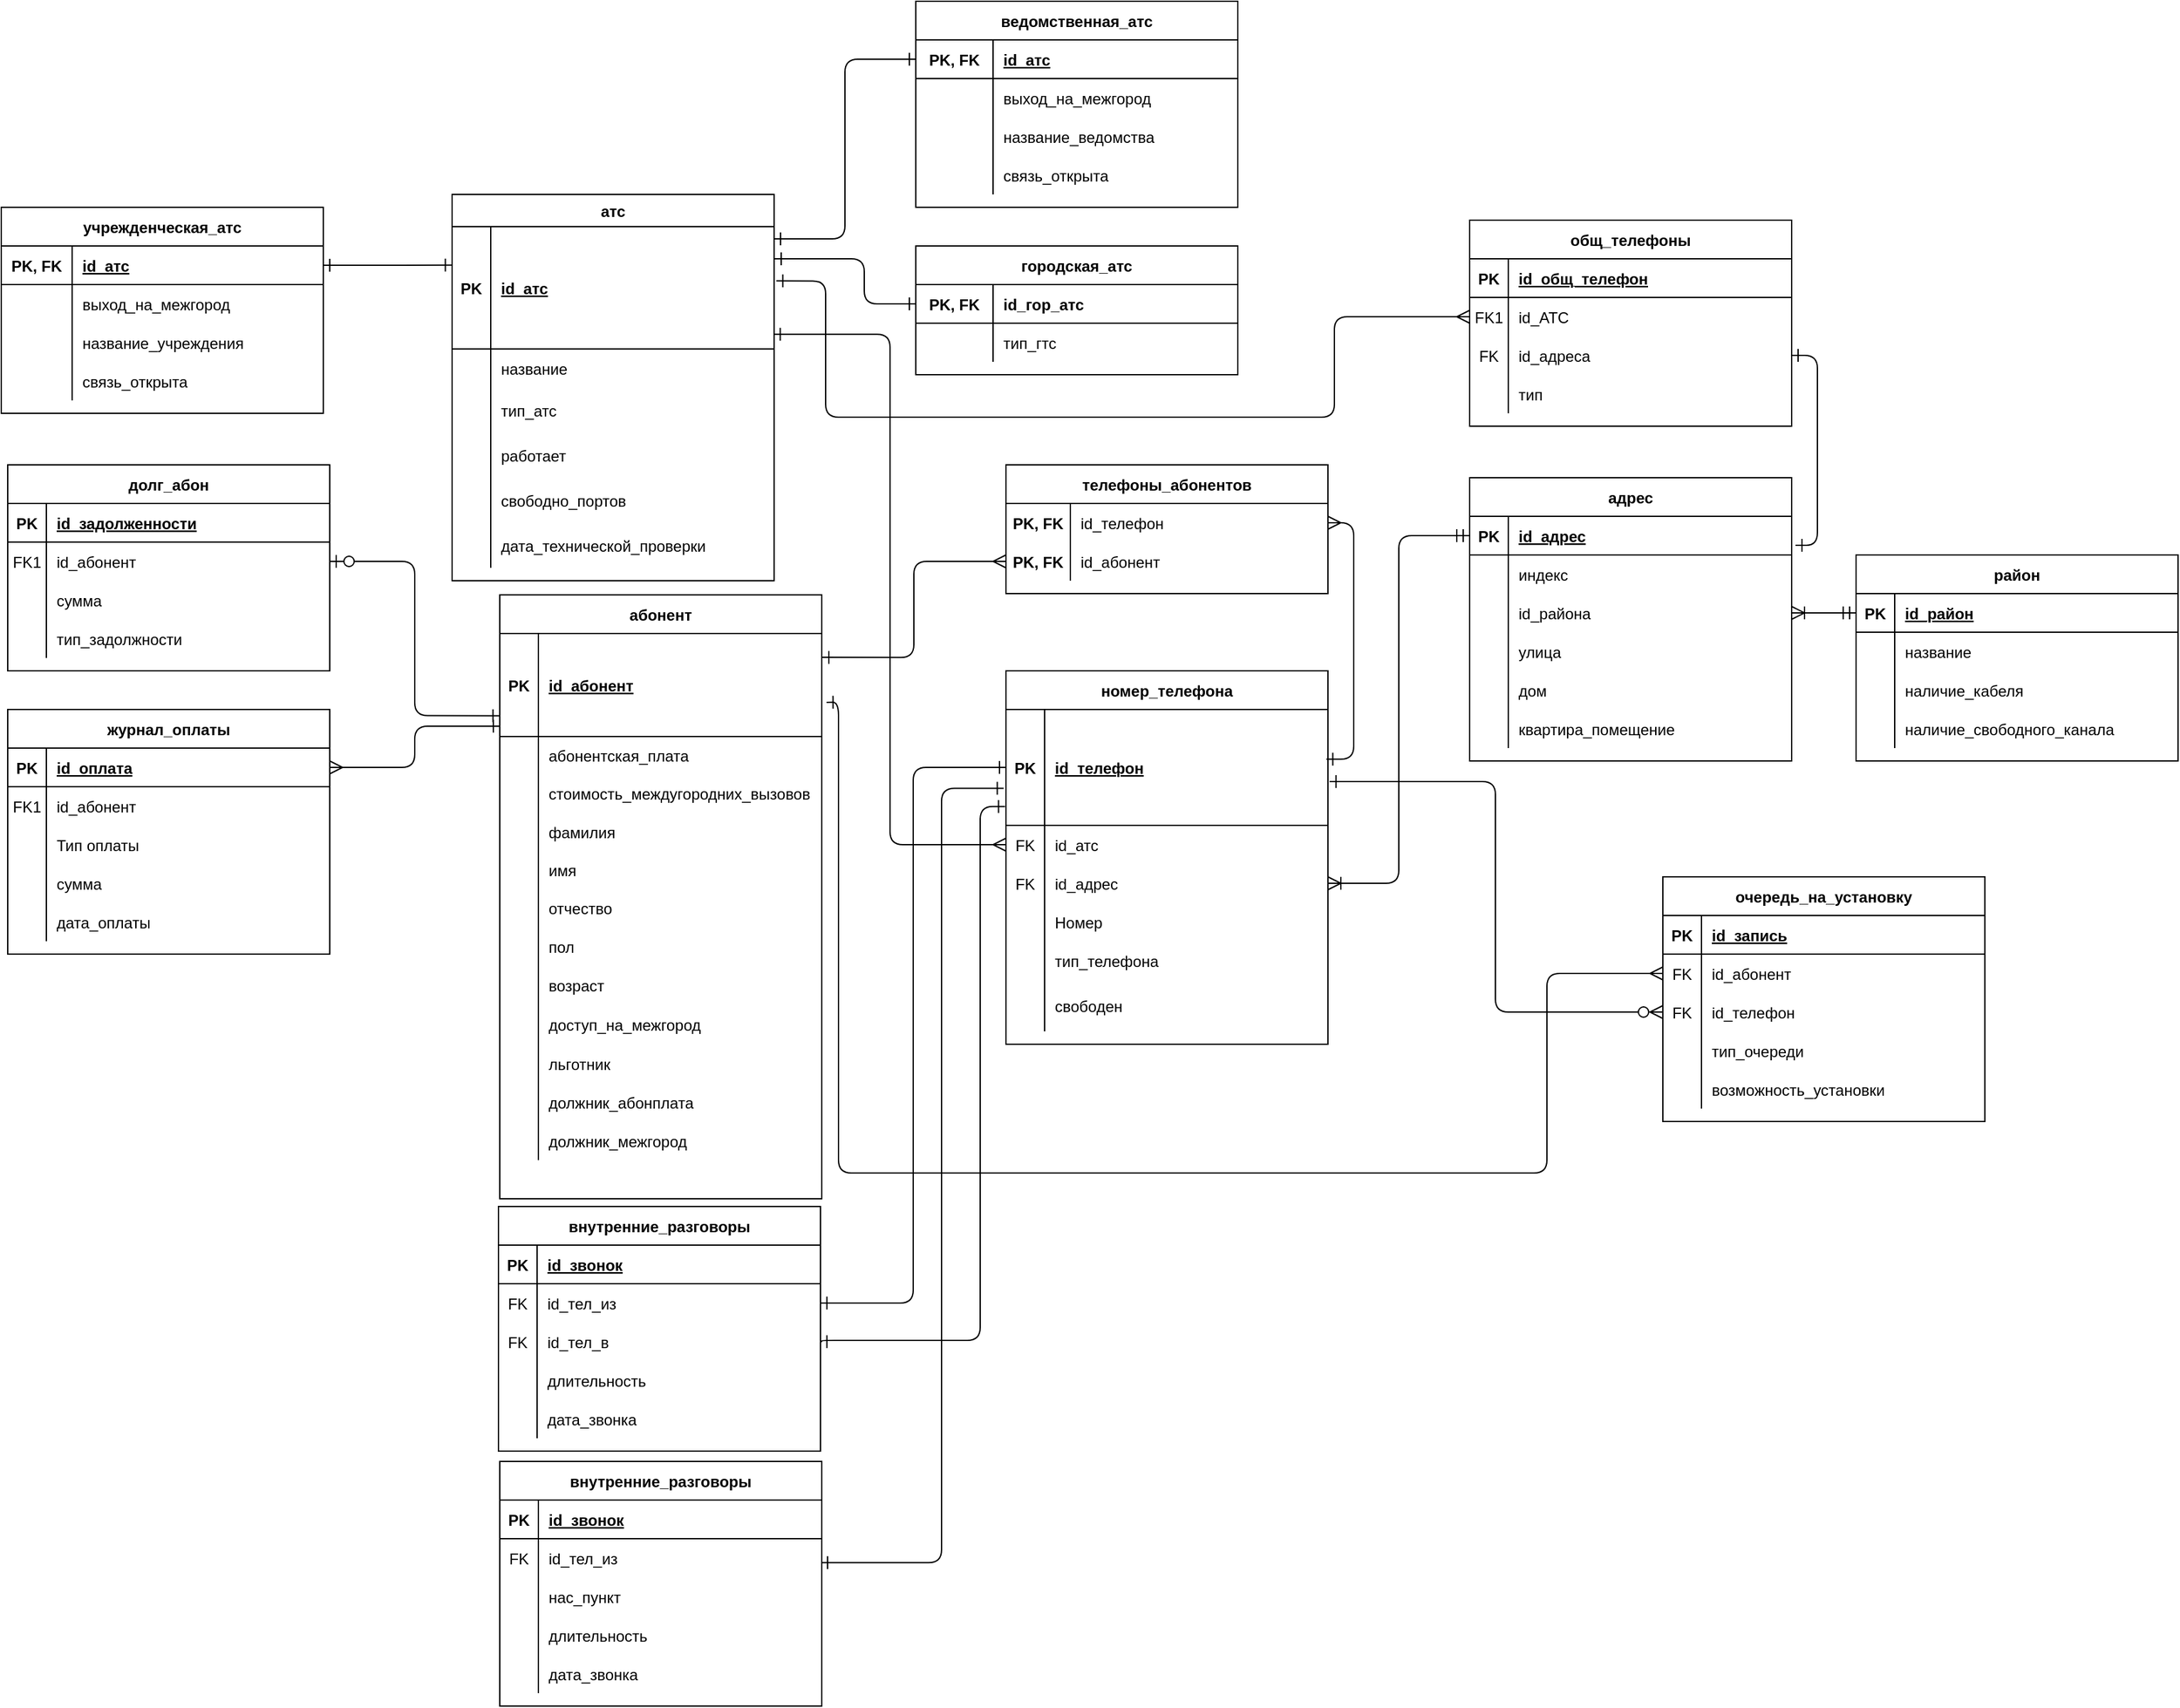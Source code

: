 <mxfile version="23.1.2" type="device">
  <diagram id="R2lEEEUBdFMjLlhIrx00" name="Page-1">
    <mxGraphModel dx="2216" dy="2028" grid="1" gridSize="10" guides="1" tooltips="1" connect="1" arrows="1" fold="1" page="1" pageScale="1" pageWidth="850" pageHeight="1100" math="0" shadow="0" extFonts="Permanent Marker^https://fonts.googleapis.com/css?family=Permanent+Marker">
      <root>
        <mxCell id="0" />
        <mxCell id="1" parent="0" />
        <mxCell id="C-vyLk0tnHw3VtMMgP7b-23" value="городская_атс" style="shape=table;startSize=30;container=1;collapsible=1;childLayout=tableLayout;fixedRows=1;rowLines=0;fontStyle=1;align=center;resizeLast=1;" parent="1" vertex="1">
          <mxGeometry x="30" y="-70" width="250" height="100" as="geometry" />
        </mxCell>
        <mxCell id="C-vyLk0tnHw3VtMMgP7b-24" value="" style="shape=partialRectangle;collapsible=0;dropTarget=0;pointerEvents=0;fillColor=none;points=[[0,0.5],[1,0.5]];portConstraint=eastwest;top=0;left=0;right=0;bottom=1;" parent="C-vyLk0tnHw3VtMMgP7b-23" vertex="1">
          <mxGeometry y="30" width="250" height="30" as="geometry" />
        </mxCell>
        <mxCell id="C-vyLk0tnHw3VtMMgP7b-25" value="PK, FK" style="shape=partialRectangle;overflow=hidden;connectable=0;fillColor=none;top=0;left=0;bottom=0;right=0;fontStyle=1;" parent="C-vyLk0tnHw3VtMMgP7b-24" vertex="1">
          <mxGeometry width="60" height="30" as="geometry">
            <mxRectangle width="60" height="30" as="alternateBounds" />
          </mxGeometry>
        </mxCell>
        <mxCell id="C-vyLk0tnHw3VtMMgP7b-26" value="id_гор_атс" style="shape=partialRectangle;overflow=hidden;connectable=0;fillColor=none;top=0;left=0;bottom=0;right=0;align=left;spacingLeft=6;fontStyle=1;" parent="C-vyLk0tnHw3VtMMgP7b-24" vertex="1">
          <mxGeometry x="60" width="190" height="30" as="geometry">
            <mxRectangle width="190" height="30" as="alternateBounds" />
          </mxGeometry>
        </mxCell>
        <mxCell id="C-vyLk0tnHw3VtMMgP7b-27" value="" style="shape=partialRectangle;collapsible=0;dropTarget=0;pointerEvents=0;fillColor=none;points=[[0,0.5],[1,0.5]];portConstraint=eastwest;top=0;left=0;right=0;bottom=0;" parent="C-vyLk0tnHw3VtMMgP7b-23" vertex="1">
          <mxGeometry y="60" width="250" height="30" as="geometry" />
        </mxCell>
        <mxCell id="C-vyLk0tnHw3VtMMgP7b-28" value="" style="shape=partialRectangle;overflow=hidden;connectable=0;fillColor=none;top=0;left=0;bottom=0;right=0;" parent="C-vyLk0tnHw3VtMMgP7b-27" vertex="1">
          <mxGeometry width="60" height="30" as="geometry">
            <mxRectangle width="60" height="30" as="alternateBounds" />
          </mxGeometry>
        </mxCell>
        <mxCell id="C-vyLk0tnHw3VtMMgP7b-29" value="тип_гтс" style="shape=partialRectangle;overflow=hidden;connectable=0;fillColor=none;top=0;left=0;bottom=0;right=0;align=left;spacingLeft=6;" parent="C-vyLk0tnHw3VtMMgP7b-27" vertex="1">
          <mxGeometry x="60" width="190" height="30" as="geometry">
            <mxRectangle width="190" height="30" as="alternateBounds" />
          </mxGeometry>
        </mxCell>
        <mxCell id="tN4AC37vDW-Y5Pc-PVU6-4" value="ведомственная_атс" style="shape=table;startSize=30;container=1;collapsible=1;childLayout=tableLayout;fixedRows=1;rowLines=0;fontStyle=1;align=center;resizeLast=1;" parent="1" vertex="1">
          <mxGeometry x="30" y="-260" width="250" height="160" as="geometry" />
        </mxCell>
        <mxCell id="tN4AC37vDW-Y5Pc-PVU6-5" value="" style="shape=partialRectangle;collapsible=0;dropTarget=0;pointerEvents=0;fillColor=none;points=[[0,0.5],[1,0.5]];portConstraint=eastwest;top=0;left=0;right=0;bottom=1;" parent="tN4AC37vDW-Y5Pc-PVU6-4" vertex="1">
          <mxGeometry y="30" width="250" height="30" as="geometry" />
        </mxCell>
        <mxCell id="tN4AC37vDW-Y5Pc-PVU6-6" value="PK, FK" style="shape=partialRectangle;overflow=hidden;connectable=0;fillColor=none;top=0;left=0;bottom=0;right=0;fontStyle=1;" parent="tN4AC37vDW-Y5Pc-PVU6-5" vertex="1">
          <mxGeometry width="60" height="30" as="geometry">
            <mxRectangle width="60" height="30" as="alternateBounds" />
          </mxGeometry>
        </mxCell>
        <mxCell id="tN4AC37vDW-Y5Pc-PVU6-7" value="id_атс" style="shape=partialRectangle;overflow=hidden;connectable=0;fillColor=none;top=0;left=0;bottom=0;right=0;align=left;spacingLeft=6;fontStyle=5;" parent="tN4AC37vDW-Y5Pc-PVU6-5" vertex="1">
          <mxGeometry x="60" width="190" height="30" as="geometry">
            <mxRectangle width="190" height="30" as="alternateBounds" />
          </mxGeometry>
        </mxCell>
        <mxCell id="tN4AC37vDW-Y5Pc-PVU6-11" value="" style="shape=partialRectangle;collapsible=0;dropTarget=0;pointerEvents=0;fillColor=none;points=[[0,0.5],[1,0.5]];portConstraint=eastwest;top=0;left=0;right=0;bottom=0;" parent="tN4AC37vDW-Y5Pc-PVU6-4" vertex="1">
          <mxGeometry y="60" width="250" height="30" as="geometry" />
        </mxCell>
        <mxCell id="tN4AC37vDW-Y5Pc-PVU6-12" value="" style="shape=partialRectangle;overflow=hidden;connectable=0;fillColor=none;top=0;left=0;bottom=0;right=0;" parent="tN4AC37vDW-Y5Pc-PVU6-11" vertex="1">
          <mxGeometry width="60" height="30" as="geometry">
            <mxRectangle width="60" height="30" as="alternateBounds" />
          </mxGeometry>
        </mxCell>
        <mxCell id="tN4AC37vDW-Y5Pc-PVU6-13" value="выход_на_межгород" style="shape=partialRectangle;overflow=hidden;connectable=0;fillColor=none;top=0;left=0;bottom=0;right=0;align=left;spacingLeft=6;" parent="tN4AC37vDW-Y5Pc-PVU6-11" vertex="1">
          <mxGeometry x="60" width="190" height="30" as="geometry">
            <mxRectangle width="190" height="30" as="alternateBounds" />
          </mxGeometry>
        </mxCell>
        <mxCell id="Gzy-NaNNkqPnKzgLYXVF-5" style="shape=partialRectangle;collapsible=0;dropTarget=0;pointerEvents=0;fillColor=none;points=[[0,0.5],[1,0.5]];portConstraint=eastwest;top=0;left=0;right=0;bottom=0;" parent="tN4AC37vDW-Y5Pc-PVU6-4" vertex="1">
          <mxGeometry y="90" width="250" height="30" as="geometry" />
        </mxCell>
        <mxCell id="Gzy-NaNNkqPnKzgLYXVF-6" style="shape=partialRectangle;overflow=hidden;connectable=0;fillColor=none;top=0;left=0;bottom=0;right=0;" parent="Gzy-NaNNkqPnKzgLYXVF-5" vertex="1">
          <mxGeometry width="60" height="30" as="geometry">
            <mxRectangle width="60" height="30" as="alternateBounds" />
          </mxGeometry>
        </mxCell>
        <mxCell id="Gzy-NaNNkqPnKzgLYXVF-7" value="название_ведомства" style="shape=partialRectangle;overflow=hidden;connectable=0;fillColor=none;top=0;left=0;bottom=0;right=0;align=left;spacingLeft=6;" parent="Gzy-NaNNkqPnKzgLYXVF-5" vertex="1">
          <mxGeometry x="60" width="190" height="30" as="geometry">
            <mxRectangle width="190" height="30" as="alternateBounds" />
          </mxGeometry>
        </mxCell>
        <mxCell id="Gzy-NaNNkqPnKzgLYXVF-12" style="shape=partialRectangle;collapsible=0;dropTarget=0;pointerEvents=0;fillColor=none;points=[[0,0.5],[1,0.5]];portConstraint=eastwest;top=0;left=0;right=0;bottom=0;" parent="tN4AC37vDW-Y5Pc-PVU6-4" vertex="1">
          <mxGeometry y="120" width="250" height="30" as="geometry" />
        </mxCell>
        <mxCell id="Gzy-NaNNkqPnKzgLYXVF-13" style="shape=partialRectangle;overflow=hidden;connectable=0;fillColor=none;top=0;left=0;bottom=0;right=0;" parent="Gzy-NaNNkqPnKzgLYXVF-12" vertex="1">
          <mxGeometry width="60" height="30" as="geometry">
            <mxRectangle width="60" height="30" as="alternateBounds" />
          </mxGeometry>
        </mxCell>
        <mxCell id="Gzy-NaNNkqPnKzgLYXVF-14" value="связь_открыта" style="shape=partialRectangle;overflow=hidden;connectable=0;fillColor=none;top=0;left=0;bottom=0;right=0;align=left;spacingLeft=6;" parent="Gzy-NaNNkqPnKzgLYXVF-12" vertex="1">
          <mxGeometry x="60" width="190" height="30" as="geometry">
            <mxRectangle width="190" height="30" as="alternateBounds" />
          </mxGeometry>
        </mxCell>
        <mxCell id="tN4AC37vDW-Y5Pc-PVU6-14" value="абонент" style="shape=table;startSize=30;container=1;collapsible=1;childLayout=tableLayout;fixedRows=1;rowLines=0;fontStyle=1;align=center;resizeLast=1;" parent="1" vertex="1">
          <mxGeometry x="-293" y="201" width="250" height="469" as="geometry" />
        </mxCell>
        <mxCell id="tN4AC37vDW-Y5Pc-PVU6-15" value="" style="shape=partialRectangle;collapsible=0;dropTarget=0;pointerEvents=0;fillColor=none;points=[[0,0.5],[1,0.5]];portConstraint=eastwest;top=0;left=0;right=0;bottom=1;" parent="tN4AC37vDW-Y5Pc-PVU6-14" vertex="1">
          <mxGeometry y="30" width="250" height="80" as="geometry" />
        </mxCell>
        <mxCell id="tN4AC37vDW-Y5Pc-PVU6-16" value="PK" style="shape=partialRectangle;overflow=hidden;connectable=0;fillColor=none;top=0;left=0;bottom=0;right=0;fontStyle=1;" parent="tN4AC37vDW-Y5Pc-PVU6-15" vertex="1">
          <mxGeometry width="30" height="80" as="geometry">
            <mxRectangle width="30" height="80" as="alternateBounds" />
          </mxGeometry>
        </mxCell>
        <mxCell id="tN4AC37vDW-Y5Pc-PVU6-17" value="id_абонент" style="shape=partialRectangle;overflow=hidden;connectable=0;fillColor=none;top=0;left=0;bottom=0;right=0;align=left;spacingLeft=6;fontStyle=5;" parent="tN4AC37vDW-Y5Pc-PVU6-15" vertex="1">
          <mxGeometry x="30" width="220" height="80" as="geometry">
            <mxRectangle width="220" height="80" as="alternateBounds" />
          </mxGeometry>
        </mxCell>
        <mxCell id="tN4AC37vDW-Y5Pc-PVU6-18" value="" style="shape=partialRectangle;collapsible=0;dropTarget=0;pointerEvents=0;fillColor=none;points=[[0,0.5],[1,0.5]];portConstraint=eastwest;top=0;left=0;right=0;bottom=0;" parent="tN4AC37vDW-Y5Pc-PVU6-14" vertex="1">
          <mxGeometry y="110" width="250" height="29" as="geometry" />
        </mxCell>
        <mxCell id="tN4AC37vDW-Y5Pc-PVU6-19" value="" style="shape=partialRectangle;overflow=hidden;connectable=0;fillColor=none;top=0;left=0;bottom=0;right=0;" parent="tN4AC37vDW-Y5Pc-PVU6-18" vertex="1">
          <mxGeometry width="30" height="29" as="geometry">
            <mxRectangle width="30" height="29" as="alternateBounds" />
          </mxGeometry>
        </mxCell>
        <mxCell id="tN4AC37vDW-Y5Pc-PVU6-20" value="абонентская_плата" style="shape=partialRectangle;overflow=hidden;connectable=0;fillColor=none;top=0;left=0;bottom=0;right=0;align=left;spacingLeft=6;" parent="tN4AC37vDW-Y5Pc-PVU6-18" vertex="1">
          <mxGeometry x="30" width="220" height="29" as="geometry">
            <mxRectangle width="220" height="29" as="alternateBounds" />
          </mxGeometry>
        </mxCell>
        <mxCell id="Gzy-NaNNkqPnKzgLYXVF-1" style="shape=partialRectangle;collapsible=0;dropTarget=0;pointerEvents=0;fillColor=none;points=[[0,0.5],[1,0.5]];portConstraint=eastwest;top=0;left=0;right=0;bottom=0;" parent="tN4AC37vDW-Y5Pc-PVU6-14" vertex="1">
          <mxGeometry y="139" width="250" height="30" as="geometry" />
        </mxCell>
        <mxCell id="Gzy-NaNNkqPnKzgLYXVF-2" style="shape=partialRectangle;overflow=hidden;connectable=0;fillColor=none;top=0;left=0;bottom=0;right=0;" parent="Gzy-NaNNkqPnKzgLYXVF-1" vertex="1">
          <mxGeometry width="30" height="30" as="geometry">
            <mxRectangle width="30" height="30" as="alternateBounds" />
          </mxGeometry>
        </mxCell>
        <mxCell id="Gzy-NaNNkqPnKzgLYXVF-3" value="стоимость_междугородних_вызовов" style="shape=partialRectangle;overflow=hidden;connectable=0;fillColor=none;top=0;left=0;bottom=0;right=0;align=left;spacingLeft=6;" parent="Gzy-NaNNkqPnKzgLYXVF-1" vertex="1">
          <mxGeometry x="30" width="220" height="30" as="geometry">
            <mxRectangle width="220" height="30" as="alternateBounds" />
          </mxGeometry>
        </mxCell>
        <mxCell id="tN4AC37vDW-Y5Pc-PVU6-21" value="" style="shape=partialRectangle;collapsible=0;dropTarget=0;pointerEvents=0;fillColor=none;points=[[0,0.5],[1,0.5]];portConstraint=eastwest;top=0;left=0;right=0;bottom=0;" parent="tN4AC37vDW-Y5Pc-PVU6-14" vertex="1">
          <mxGeometry y="169" width="250" height="30" as="geometry" />
        </mxCell>
        <mxCell id="tN4AC37vDW-Y5Pc-PVU6-22" value="" style="shape=partialRectangle;overflow=hidden;connectable=0;fillColor=none;top=0;left=0;bottom=0;right=0;" parent="tN4AC37vDW-Y5Pc-PVU6-21" vertex="1">
          <mxGeometry width="30" height="30" as="geometry">
            <mxRectangle width="30" height="30" as="alternateBounds" />
          </mxGeometry>
        </mxCell>
        <mxCell id="tN4AC37vDW-Y5Pc-PVU6-23" value="фамилия" style="shape=partialRectangle;overflow=hidden;connectable=0;fillColor=none;top=0;left=0;bottom=0;right=0;align=left;spacingLeft=6;" parent="tN4AC37vDW-Y5Pc-PVU6-21" vertex="1">
          <mxGeometry x="30" width="220" height="30" as="geometry">
            <mxRectangle width="220" height="30" as="alternateBounds" />
          </mxGeometry>
        </mxCell>
        <mxCell id="tN4AC37vDW-Y5Pc-PVU6-124" style="shape=partialRectangle;collapsible=0;dropTarget=0;pointerEvents=0;fillColor=none;points=[[0,0.5],[1,0.5]];portConstraint=eastwest;top=0;left=0;right=0;bottom=0;" parent="tN4AC37vDW-Y5Pc-PVU6-14" vertex="1">
          <mxGeometry y="199" width="250" height="29" as="geometry" />
        </mxCell>
        <mxCell id="tN4AC37vDW-Y5Pc-PVU6-125" style="shape=partialRectangle;overflow=hidden;connectable=0;fillColor=none;top=0;left=0;bottom=0;right=0;" parent="tN4AC37vDW-Y5Pc-PVU6-124" vertex="1">
          <mxGeometry width="30" height="29" as="geometry">
            <mxRectangle width="30" height="29" as="alternateBounds" />
          </mxGeometry>
        </mxCell>
        <mxCell id="tN4AC37vDW-Y5Pc-PVU6-126" value="имя" style="shape=partialRectangle;overflow=hidden;connectable=0;fillColor=none;top=0;left=0;bottom=0;right=0;align=left;spacingLeft=6;" parent="tN4AC37vDW-Y5Pc-PVU6-124" vertex="1">
          <mxGeometry x="30" width="220" height="29" as="geometry">
            <mxRectangle width="220" height="29" as="alternateBounds" />
          </mxGeometry>
        </mxCell>
        <mxCell id="tN4AC37vDW-Y5Pc-PVU6-127" style="shape=partialRectangle;collapsible=0;dropTarget=0;pointerEvents=0;fillColor=none;points=[[0,0.5],[1,0.5]];portConstraint=eastwest;top=0;left=0;right=0;bottom=0;" parent="tN4AC37vDW-Y5Pc-PVU6-14" vertex="1">
          <mxGeometry y="228" width="250" height="30" as="geometry" />
        </mxCell>
        <mxCell id="tN4AC37vDW-Y5Pc-PVU6-128" style="shape=partialRectangle;overflow=hidden;connectable=0;fillColor=none;top=0;left=0;bottom=0;right=0;" parent="tN4AC37vDW-Y5Pc-PVU6-127" vertex="1">
          <mxGeometry width="30" height="30" as="geometry">
            <mxRectangle width="30" height="30" as="alternateBounds" />
          </mxGeometry>
        </mxCell>
        <mxCell id="tN4AC37vDW-Y5Pc-PVU6-129" value="отчество" style="shape=partialRectangle;overflow=hidden;connectable=0;fillColor=none;top=0;left=0;bottom=0;right=0;align=left;spacingLeft=6;" parent="tN4AC37vDW-Y5Pc-PVU6-127" vertex="1">
          <mxGeometry x="30" width="220" height="30" as="geometry">
            <mxRectangle width="220" height="30" as="alternateBounds" />
          </mxGeometry>
        </mxCell>
        <mxCell id="tN4AC37vDW-Y5Pc-PVU6-130" style="shape=partialRectangle;collapsible=0;dropTarget=0;pointerEvents=0;fillColor=none;points=[[0,0.5],[1,0.5]];portConstraint=eastwest;top=0;left=0;right=0;bottom=0;" parent="tN4AC37vDW-Y5Pc-PVU6-14" vertex="1">
          <mxGeometry y="258" width="250" height="30" as="geometry" />
        </mxCell>
        <mxCell id="tN4AC37vDW-Y5Pc-PVU6-131" style="shape=partialRectangle;overflow=hidden;connectable=0;fillColor=none;top=0;left=0;bottom=0;right=0;" parent="tN4AC37vDW-Y5Pc-PVU6-130" vertex="1">
          <mxGeometry width="30" height="30" as="geometry">
            <mxRectangle width="30" height="30" as="alternateBounds" />
          </mxGeometry>
        </mxCell>
        <mxCell id="tN4AC37vDW-Y5Pc-PVU6-132" value="пол" style="shape=partialRectangle;overflow=hidden;connectable=0;fillColor=none;top=0;left=0;bottom=0;right=0;align=left;spacingLeft=6;" parent="tN4AC37vDW-Y5Pc-PVU6-130" vertex="1">
          <mxGeometry x="30" width="220" height="30" as="geometry">
            <mxRectangle width="220" height="30" as="alternateBounds" />
          </mxGeometry>
        </mxCell>
        <mxCell id="tN4AC37vDW-Y5Pc-PVU6-133" style="shape=partialRectangle;collapsible=0;dropTarget=0;pointerEvents=0;fillColor=none;points=[[0,0.5],[1,0.5]];portConstraint=eastwest;top=0;left=0;right=0;bottom=0;" parent="tN4AC37vDW-Y5Pc-PVU6-14" vertex="1">
          <mxGeometry y="288" width="250" height="30" as="geometry" />
        </mxCell>
        <mxCell id="tN4AC37vDW-Y5Pc-PVU6-134" style="shape=partialRectangle;overflow=hidden;connectable=0;fillColor=none;top=0;left=0;bottom=0;right=0;" parent="tN4AC37vDW-Y5Pc-PVU6-133" vertex="1">
          <mxGeometry width="30" height="30" as="geometry">
            <mxRectangle width="30" height="30" as="alternateBounds" />
          </mxGeometry>
        </mxCell>
        <mxCell id="tN4AC37vDW-Y5Pc-PVU6-135" value="возраст" style="shape=partialRectangle;overflow=hidden;connectable=0;fillColor=none;top=0;left=0;bottom=0;right=0;align=left;spacingLeft=6;" parent="tN4AC37vDW-Y5Pc-PVU6-133" vertex="1">
          <mxGeometry x="30" width="220" height="30" as="geometry">
            <mxRectangle width="220" height="30" as="alternateBounds" />
          </mxGeometry>
        </mxCell>
        <mxCell id="tN4AC37vDW-Y5Pc-PVU6-202" style="shape=partialRectangle;collapsible=0;dropTarget=0;pointerEvents=0;fillColor=none;points=[[0,0.5],[1,0.5]];portConstraint=eastwest;top=0;left=0;right=0;bottom=0;" parent="tN4AC37vDW-Y5Pc-PVU6-14" vertex="1">
          <mxGeometry y="318" width="250" height="31" as="geometry" />
        </mxCell>
        <mxCell id="tN4AC37vDW-Y5Pc-PVU6-203" style="shape=partialRectangle;overflow=hidden;connectable=0;fillColor=none;top=0;left=0;bottom=0;right=0;" parent="tN4AC37vDW-Y5Pc-PVU6-202" vertex="1">
          <mxGeometry width="30" height="31" as="geometry">
            <mxRectangle width="30" height="31" as="alternateBounds" />
          </mxGeometry>
        </mxCell>
        <mxCell id="tN4AC37vDW-Y5Pc-PVU6-204" value="доступ_на_межгород" style="shape=partialRectangle;overflow=hidden;connectable=0;fillColor=none;top=0;left=0;bottom=0;right=0;align=left;spacingLeft=6;" parent="tN4AC37vDW-Y5Pc-PVU6-202" vertex="1">
          <mxGeometry x="30" width="220" height="31" as="geometry">
            <mxRectangle width="220" height="31" as="alternateBounds" />
          </mxGeometry>
        </mxCell>
        <mxCell id="tN4AC37vDW-Y5Pc-PVU6-205" style="shape=partialRectangle;collapsible=0;dropTarget=0;pointerEvents=0;fillColor=none;points=[[0,0.5],[1,0.5]];portConstraint=eastwest;top=0;left=0;right=0;bottom=0;" parent="tN4AC37vDW-Y5Pc-PVU6-14" vertex="1">
          <mxGeometry y="349" width="250" height="30" as="geometry" />
        </mxCell>
        <mxCell id="tN4AC37vDW-Y5Pc-PVU6-206" style="shape=partialRectangle;overflow=hidden;connectable=0;fillColor=none;top=0;left=0;bottom=0;right=0;" parent="tN4AC37vDW-Y5Pc-PVU6-205" vertex="1">
          <mxGeometry width="30" height="30" as="geometry">
            <mxRectangle width="30" height="30" as="alternateBounds" />
          </mxGeometry>
        </mxCell>
        <mxCell id="tN4AC37vDW-Y5Pc-PVU6-207" value="льготник" style="shape=partialRectangle;overflow=hidden;connectable=0;fillColor=none;top=0;left=0;bottom=0;right=0;align=left;spacingLeft=6;" parent="tN4AC37vDW-Y5Pc-PVU6-205" vertex="1">
          <mxGeometry x="30" width="220" height="30" as="geometry">
            <mxRectangle width="220" height="30" as="alternateBounds" />
          </mxGeometry>
        </mxCell>
        <mxCell id="AkUWvsVq3cUMdw36THvM-1" style="shape=partialRectangle;collapsible=0;dropTarget=0;pointerEvents=0;fillColor=none;points=[[0,0.5],[1,0.5]];portConstraint=eastwest;top=0;left=0;right=0;bottom=0;" vertex="1" parent="tN4AC37vDW-Y5Pc-PVU6-14">
          <mxGeometry y="379" width="250" height="30" as="geometry" />
        </mxCell>
        <mxCell id="AkUWvsVq3cUMdw36THvM-2" style="shape=partialRectangle;overflow=hidden;connectable=0;fillColor=none;top=0;left=0;bottom=0;right=0;" vertex="1" parent="AkUWvsVq3cUMdw36THvM-1">
          <mxGeometry width="30" height="30" as="geometry">
            <mxRectangle width="30" height="30" as="alternateBounds" />
          </mxGeometry>
        </mxCell>
        <mxCell id="AkUWvsVq3cUMdw36THvM-3" value="должник_абонплата" style="shape=partialRectangle;overflow=hidden;connectable=0;fillColor=none;top=0;left=0;bottom=0;right=0;align=left;spacingLeft=6;" vertex="1" parent="AkUWvsVq3cUMdw36THvM-1">
          <mxGeometry x="30" width="220" height="30" as="geometry">
            <mxRectangle width="220" height="30" as="alternateBounds" />
          </mxGeometry>
        </mxCell>
        <mxCell id="AkUWvsVq3cUMdw36THvM-4" style="shape=partialRectangle;collapsible=0;dropTarget=0;pointerEvents=0;fillColor=none;points=[[0,0.5],[1,0.5]];portConstraint=eastwest;top=0;left=0;right=0;bottom=0;" vertex="1" parent="tN4AC37vDW-Y5Pc-PVU6-14">
          <mxGeometry y="409" width="250" height="30" as="geometry" />
        </mxCell>
        <mxCell id="AkUWvsVq3cUMdw36THvM-5" style="shape=partialRectangle;overflow=hidden;connectable=0;fillColor=none;top=0;left=0;bottom=0;right=0;" vertex="1" parent="AkUWvsVq3cUMdw36THvM-4">
          <mxGeometry width="30" height="30" as="geometry">
            <mxRectangle width="30" height="30" as="alternateBounds" />
          </mxGeometry>
        </mxCell>
        <mxCell id="AkUWvsVq3cUMdw36THvM-6" value="должник_межгород" style="shape=partialRectangle;overflow=hidden;connectable=0;fillColor=none;top=0;left=0;bottom=0;right=0;align=left;spacingLeft=6;" vertex="1" parent="AkUWvsVq3cUMdw36THvM-4">
          <mxGeometry x="30" width="220" height="30" as="geometry">
            <mxRectangle width="220" height="30" as="alternateBounds" />
          </mxGeometry>
        </mxCell>
        <mxCell id="tN4AC37vDW-Y5Pc-PVU6-24" value="учрежденческая_атс" style="shape=table;startSize=30;container=1;collapsible=1;childLayout=tableLayout;fixedRows=1;rowLines=0;fontStyle=1;align=center;resizeLast=1;" parent="1" vertex="1">
          <mxGeometry x="-680" y="-100" width="250" height="160" as="geometry" />
        </mxCell>
        <mxCell id="tN4AC37vDW-Y5Pc-PVU6-25" value="" style="shape=partialRectangle;collapsible=0;dropTarget=0;pointerEvents=0;fillColor=none;points=[[0,0.5],[1,0.5]];portConstraint=eastwest;top=0;left=0;right=0;bottom=1;" parent="tN4AC37vDW-Y5Pc-PVU6-24" vertex="1">
          <mxGeometry y="30" width="250" height="30" as="geometry" />
        </mxCell>
        <mxCell id="tN4AC37vDW-Y5Pc-PVU6-26" value="PK, FK" style="shape=partialRectangle;overflow=hidden;connectable=0;fillColor=none;top=0;left=0;bottom=0;right=0;fontStyle=1;" parent="tN4AC37vDW-Y5Pc-PVU6-25" vertex="1">
          <mxGeometry width="55" height="30" as="geometry">
            <mxRectangle width="55" height="30" as="alternateBounds" />
          </mxGeometry>
        </mxCell>
        <mxCell id="tN4AC37vDW-Y5Pc-PVU6-27" value="id_атс" style="shape=partialRectangle;overflow=hidden;connectable=0;fillColor=none;top=0;left=0;bottom=0;right=0;align=left;spacingLeft=6;fontStyle=5;" parent="tN4AC37vDW-Y5Pc-PVU6-25" vertex="1">
          <mxGeometry x="55" width="195" height="30" as="geometry">
            <mxRectangle width="195" height="30" as="alternateBounds" />
          </mxGeometry>
        </mxCell>
        <mxCell id="tN4AC37vDW-Y5Pc-PVU6-31" value="" style="shape=partialRectangle;collapsible=0;dropTarget=0;pointerEvents=0;fillColor=none;points=[[0,0.5],[1,0.5]];portConstraint=eastwest;top=0;left=0;right=0;bottom=0;" parent="tN4AC37vDW-Y5Pc-PVU6-24" vertex="1">
          <mxGeometry y="60" width="250" height="30" as="geometry" />
        </mxCell>
        <mxCell id="tN4AC37vDW-Y5Pc-PVU6-32" value="" style="shape=partialRectangle;overflow=hidden;connectable=0;fillColor=none;top=0;left=0;bottom=0;right=0;" parent="tN4AC37vDW-Y5Pc-PVU6-31" vertex="1">
          <mxGeometry width="55" height="30" as="geometry">
            <mxRectangle width="55" height="30" as="alternateBounds" />
          </mxGeometry>
        </mxCell>
        <mxCell id="tN4AC37vDW-Y5Pc-PVU6-33" value="выход_на_межгород" style="shape=partialRectangle;overflow=hidden;connectable=0;fillColor=none;top=0;left=0;bottom=0;right=0;align=left;spacingLeft=6;" parent="tN4AC37vDW-Y5Pc-PVU6-31" vertex="1">
          <mxGeometry x="55" width="195" height="30" as="geometry">
            <mxRectangle width="195" height="30" as="alternateBounds" />
          </mxGeometry>
        </mxCell>
        <mxCell id="Gzy-NaNNkqPnKzgLYXVF-8" style="shape=partialRectangle;collapsible=0;dropTarget=0;pointerEvents=0;fillColor=none;points=[[0,0.5],[1,0.5]];portConstraint=eastwest;top=0;left=0;right=0;bottom=0;" parent="tN4AC37vDW-Y5Pc-PVU6-24" vertex="1">
          <mxGeometry y="90" width="250" height="30" as="geometry" />
        </mxCell>
        <mxCell id="Gzy-NaNNkqPnKzgLYXVF-9" style="shape=partialRectangle;overflow=hidden;connectable=0;fillColor=none;top=0;left=0;bottom=0;right=0;" parent="Gzy-NaNNkqPnKzgLYXVF-8" vertex="1">
          <mxGeometry width="55" height="30" as="geometry">
            <mxRectangle width="55" height="30" as="alternateBounds" />
          </mxGeometry>
        </mxCell>
        <mxCell id="Gzy-NaNNkqPnKzgLYXVF-10" value="название_учреждения" style="shape=partialRectangle;overflow=hidden;connectable=0;fillColor=none;top=0;left=0;bottom=0;right=0;align=left;spacingLeft=6;" parent="Gzy-NaNNkqPnKzgLYXVF-8" vertex="1">
          <mxGeometry x="55" width="195" height="30" as="geometry">
            <mxRectangle width="195" height="30" as="alternateBounds" />
          </mxGeometry>
        </mxCell>
        <mxCell id="Gzy-NaNNkqPnKzgLYXVF-18" style="shape=partialRectangle;collapsible=0;dropTarget=0;pointerEvents=0;fillColor=none;points=[[0,0.5],[1,0.5]];portConstraint=eastwest;top=0;left=0;right=0;bottom=0;" parent="tN4AC37vDW-Y5Pc-PVU6-24" vertex="1">
          <mxGeometry y="120" width="250" height="30" as="geometry" />
        </mxCell>
        <mxCell id="Gzy-NaNNkqPnKzgLYXVF-19" style="shape=partialRectangle;overflow=hidden;connectable=0;fillColor=none;top=0;left=0;bottom=0;right=0;" parent="Gzy-NaNNkqPnKzgLYXVF-18" vertex="1">
          <mxGeometry width="55" height="30" as="geometry">
            <mxRectangle width="55" height="30" as="alternateBounds" />
          </mxGeometry>
        </mxCell>
        <mxCell id="Gzy-NaNNkqPnKzgLYXVF-20" value="связь_открыта" style="shape=partialRectangle;overflow=hidden;connectable=0;fillColor=none;top=0;left=0;bottom=0;right=0;align=left;spacingLeft=6;" parent="Gzy-NaNNkqPnKzgLYXVF-18" vertex="1">
          <mxGeometry x="55" width="195" height="30" as="geometry">
            <mxRectangle width="195" height="30" as="alternateBounds" />
          </mxGeometry>
        </mxCell>
        <mxCell id="tN4AC37vDW-Y5Pc-PVU6-66" value="атс" style="shape=table;startSize=25;container=1;collapsible=1;childLayout=tableLayout;fixedRows=1;rowLines=0;fontStyle=1;align=center;resizeLast=1;" parent="1" vertex="1">
          <mxGeometry x="-330" y="-110" width="250.0" height="300" as="geometry" />
        </mxCell>
        <mxCell id="tN4AC37vDW-Y5Pc-PVU6-67" value="" style="shape=partialRectangle;collapsible=0;dropTarget=0;pointerEvents=0;fillColor=none;points=[[0,0.5],[1,0.5]];portConstraint=eastwest;top=0;left=0;right=0;bottom=1;" parent="tN4AC37vDW-Y5Pc-PVU6-66" vertex="1">
          <mxGeometry y="25" width="250.0" height="95" as="geometry" />
        </mxCell>
        <mxCell id="tN4AC37vDW-Y5Pc-PVU6-68" value="PK" style="shape=partialRectangle;overflow=hidden;connectable=0;fillColor=none;top=0;left=0;bottom=0;right=0;fontStyle=1;" parent="tN4AC37vDW-Y5Pc-PVU6-67" vertex="1">
          <mxGeometry width="30" height="95" as="geometry">
            <mxRectangle width="30" height="95" as="alternateBounds" />
          </mxGeometry>
        </mxCell>
        <mxCell id="tN4AC37vDW-Y5Pc-PVU6-69" value="id_атс" style="shape=partialRectangle;overflow=hidden;connectable=0;fillColor=none;top=0;left=0;bottom=0;right=0;align=left;spacingLeft=6;fontStyle=5;" parent="tN4AC37vDW-Y5Pc-PVU6-67" vertex="1">
          <mxGeometry x="30" width="220.0" height="95" as="geometry">
            <mxRectangle width="220.0" height="95" as="alternateBounds" />
          </mxGeometry>
        </mxCell>
        <mxCell id="tN4AC37vDW-Y5Pc-PVU6-73" value="" style="shape=partialRectangle;collapsible=0;dropTarget=0;pointerEvents=0;fillColor=none;points=[[0,0.5],[1,0.5]];portConstraint=eastwest;top=0;left=0;right=0;bottom=0;" parent="tN4AC37vDW-Y5Pc-PVU6-66" vertex="1">
          <mxGeometry y="120" width="250.0" height="30" as="geometry" />
        </mxCell>
        <mxCell id="tN4AC37vDW-Y5Pc-PVU6-74" value="" style="shape=partialRectangle;overflow=hidden;connectable=0;fillColor=none;top=0;left=0;bottom=0;right=0;" parent="tN4AC37vDW-Y5Pc-PVU6-73" vertex="1">
          <mxGeometry width="30" height="30" as="geometry">
            <mxRectangle width="30" height="30" as="alternateBounds" />
          </mxGeometry>
        </mxCell>
        <mxCell id="tN4AC37vDW-Y5Pc-PVU6-75" value="название" style="shape=partialRectangle;overflow=hidden;connectable=0;fillColor=none;top=0;left=0;bottom=0;right=0;align=left;spacingLeft=6;" parent="tN4AC37vDW-Y5Pc-PVU6-73" vertex="1">
          <mxGeometry x="30" width="220.0" height="30" as="geometry">
            <mxRectangle width="220.0" height="30" as="alternateBounds" />
          </mxGeometry>
        </mxCell>
        <mxCell id="tN4AC37vDW-Y5Pc-PVU6-70" value="" style="shape=partialRectangle;collapsible=0;dropTarget=0;pointerEvents=0;fillColor=none;points=[[0,0.5],[1,0.5]];portConstraint=eastwest;top=0;left=0;right=0;bottom=0;" parent="tN4AC37vDW-Y5Pc-PVU6-66" vertex="1">
          <mxGeometry y="150" width="250.0" height="35" as="geometry" />
        </mxCell>
        <mxCell id="tN4AC37vDW-Y5Pc-PVU6-71" value="" style="shape=partialRectangle;overflow=hidden;connectable=0;fillColor=none;top=0;left=0;bottom=0;right=0;" parent="tN4AC37vDW-Y5Pc-PVU6-70" vertex="1">
          <mxGeometry width="30" height="35" as="geometry">
            <mxRectangle width="30" height="35" as="alternateBounds" />
          </mxGeometry>
        </mxCell>
        <mxCell id="tN4AC37vDW-Y5Pc-PVU6-72" value="тип_атс" style="shape=partialRectangle;overflow=hidden;connectable=0;fillColor=none;top=0;left=0;bottom=0;right=0;align=left;spacingLeft=6;" parent="tN4AC37vDW-Y5Pc-PVU6-70" vertex="1">
          <mxGeometry x="30" width="220.0" height="35" as="geometry">
            <mxRectangle width="220.0" height="35" as="alternateBounds" />
          </mxGeometry>
        </mxCell>
        <mxCell id="Gzy-NaNNkqPnKzgLYXVF-21" style="shape=partialRectangle;collapsible=0;dropTarget=0;pointerEvents=0;fillColor=none;points=[[0,0.5],[1,0.5]];portConstraint=eastwest;top=0;left=0;right=0;bottom=0;" parent="tN4AC37vDW-Y5Pc-PVU6-66" vertex="1">
          <mxGeometry y="185" width="250.0" height="35" as="geometry" />
        </mxCell>
        <mxCell id="Gzy-NaNNkqPnKzgLYXVF-22" style="shape=partialRectangle;overflow=hidden;connectable=0;fillColor=none;top=0;left=0;bottom=0;right=0;" parent="Gzy-NaNNkqPnKzgLYXVF-21" vertex="1">
          <mxGeometry width="30" height="35" as="geometry">
            <mxRectangle width="30" height="35" as="alternateBounds" />
          </mxGeometry>
        </mxCell>
        <mxCell id="Gzy-NaNNkqPnKzgLYXVF-23" value="работает" style="shape=partialRectangle;overflow=hidden;connectable=0;fillColor=none;top=0;left=0;bottom=0;right=0;align=left;spacingLeft=6;" parent="Gzy-NaNNkqPnKzgLYXVF-21" vertex="1">
          <mxGeometry x="30" width="220.0" height="35" as="geometry">
            <mxRectangle width="220.0" height="35" as="alternateBounds" />
          </mxGeometry>
        </mxCell>
        <mxCell id="Gzy-NaNNkqPnKzgLYXVF-24" style="shape=partialRectangle;collapsible=0;dropTarget=0;pointerEvents=0;fillColor=none;points=[[0,0.5],[1,0.5]];portConstraint=eastwest;top=0;left=0;right=0;bottom=0;" parent="tN4AC37vDW-Y5Pc-PVU6-66" vertex="1">
          <mxGeometry y="220" width="250.0" height="35" as="geometry" />
        </mxCell>
        <mxCell id="Gzy-NaNNkqPnKzgLYXVF-25" style="shape=partialRectangle;overflow=hidden;connectable=0;fillColor=none;top=0;left=0;bottom=0;right=0;" parent="Gzy-NaNNkqPnKzgLYXVF-24" vertex="1">
          <mxGeometry width="30" height="35" as="geometry">
            <mxRectangle width="30" height="35" as="alternateBounds" />
          </mxGeometry>
        </mxCell>
        <mxCell id="Gzy-NaNNkqPnKzgLYXVF-26" value="свободно_портов" style="shape=partialRectangle;overflow=hidden;connectable=0;fillColor=none;top=0;left=0;bottom=0;right=0;align=left;spacingLeft=6;" parent="Gzy-NaNNkqPnKzgLYXVF-24" vertex="1">
          <mxGeometry x="30" width="220.0" height="35" as="geometry">
            <mxRectangle width="220.0" height="35" as="alternateBounds" />
          </mxGeometry>
        </mxCell>
        <mxCell id="Gzy-NaNNkqPnKzgLYXVF-27" style="shape=partialRectangle;collapsible=0;dropTarget=0;pointerEvents=0;fillColor=none;points=[[0,0.5],[1,0.5]];portConstraint=eastwest;top=0;left=0;right=0;bottom=0;" parent="tN4AC37vDW-Y5Pc-PVU6-66" vertex="1">
          <mxGeometry y="255" width="250.0" height="35" as="geometry" />
        </mxCell>
        <mxCell id="Gzy-NaNNkqPnKzgLYXVF-28" style="shape=partialRectangle;overflow=hidden;connectable=0;fillColor=none;top=0;left=0;bottom=0;right=0;" parent="Gzy-NaNNkqPnKzgLYXVF-27" vertex="1">
          <mxGeometry width="30" height="35" as="geometry">
            <mxRectangle width="30" height="35" as="alternateBounds" />
          </mxGeometry>
        </mxCell>
        <mxCell id="Gzy-NaNNkqPnKzgLYXVF-29" value="дата_технической_проверки" style="shape=partialRectangle;overflow=hidden;connectable=0;fillColor=none;top=0;left=0;bottom=0;right=0;align=left;spacingLeft=6;" parent="Gzy-NaNNkqPnKzgLYXVF-27" vertex="1">
          <mxGeometry x="30" width="220.0" height="35" as="geometry">
            <mxRectangle width="220.0" height="35" as="alternateBounds" />
          </mxGeometry>
        </mxCell>
        <mxCell id="tN4AC37vDW-Y5Pc-PVU6-77" style="edgeStyle=elbowEdgeStyle;rounded=1;orthogonalLoop=1;jettySize=auto;html=1;fontSize=12;startSize=8;endSize=8;exitX=1;exitY=0.5;exitDx=0;exitDy=0;entryX=-0.001;entryY=0.315;entryDx=0;entryDy=0;entryPerimeter=0;startArrow=ERone;startFill=0;endArrow=ERone;endFill=0;" parent="1" source="tN4AC37vDW-Y5Pc-PVU6-25" target="tN4AC37vDW-Y5Pc-PVU6-67" edge="1">
          <mxGeometry relative="1" as="geometry">
            <mxPoint x="-270" y="90" as="targetPoint" />
          </mxGeometry>
        </mxCell>
        <mxCell id="tN4AC37vDW-Y5Pc-PVU6-79" style="edgeStyle=orthogonalEdgeStyle;rounded=1;orthogonalLoop=1;jettySize=auto;html=1;fontSize=12;startSize=8;endSize=8;exitX=0;exitY=0.5;exitDx=0;exitDy=0;entryX=1;entryY=0.1;entryDx=0;entryDy=0;entryPerimeter=0;startArrow=ERone;startFill=0;endArrow=ERone;endFill=0;" parent="1" source="tN4AC37vDW-Y5Pc-PVU6-5" target="tN4AC37vDW-Y5Pc-PVU6-67" edge="1">
          <mxGeometry relative="1" as="geometry" />
        </mxCell>
        <mxCell id="tN4AC37vDW-Y5Pc-PVU6-80" style="edgeStyle=orthogonalEdgeStyle;rounded=1;orthogonalLoop=1;jettySize=auto;html=1;entryX=1.002;entryY=0.256;entryDx=0;entryDy=0;fontSize=12;startSize=8;endSize=8;strokeColor=default;endArrow=ERone;endFill=0;startArrow=ERone;startFill=0;entryPerimeter=0;exitX=0;exitY=0.5;exitDx=0;exitDy=0;" parent="1" source="C-vyLk0tnHw3VtMMgP7b-24" target="tN4AC37vDW-Y5Pc-PVU6-67" edge="1">
          <mxGeometry relative="1" as="geometry">
            <Array as="points">
              <mxPoint x="-10" y="-25" />
              <mxPoint x="-10" y="-60" />
              <mxPoint x="-79" y="-60" />
            </Array>
          </mxGeometry>
        </mxCell>
        <mxCell id="tN4AC37vDW-Y5Pc-PVU6-140" value="адрес" style="shape=table;startSize=30;container=1;collapsible=1;childLayout=tableLayout;fixedRows=1;rowLines=0;fontStyle=1;align=center;resizeLast=1;" parent="1" vertex="1">
          <mxGeometry x="460" y="110" width="250" height="220" as="geometry" />
        </mxCell>
        <mxCell id="tN4AC37vDW-Y5Pc-PVU6-141" value="" style="shape=partialRectangle;collapsible=0;dropTarget=0;pointerEvents=0;fillColor=none;points=[[0,0.5],[1,0.5]];portConstraint=eastwest;top=0;left=0;right=0;bottom=1;" parent="tN4AC37vDW-Y5Pc-PVU6-140" vertex="1">
          <mxGeometry y="30" width="250" height="30" as="geometry" />
        </mxCell>
        <mxCell id="tN4AC37vDW-Y5Pc-PVU6-142" value="PK" style="shape=partialRectangle;overflow=hidden;connectable=0;fillColor=none;top=0;left=0;bottom=0;right=0;fontStyle=1;" parent="tN4AC37vDW-Y5Pc-PVU6-141" vertex="1">
          <mxGeometry width="30" height="30" as="geometry">
            <mxRectangle width="30" height="30" as="alternateBounds" />
          </mxGeometry>
        </mxCell>
        <mxCell id="tN4AC37vDW-Y5Pc-PVU6-143" value="id_адрес" style="shape=partialRectangle;overflow=hidden;connectable=0;fillColor=none;top=0;left=0;bottom=0;right=0;align=left;spacingLeft=6;fontStyle=5;" parent="tN4AC37vDW-Y5Pc-PVU6-141" vertex="1">
          <mxGeometry x="30" width="220" height="30" as="geometry">
            <mxRectangle width="220" height="30" as="alternateBounds" />
          </mxGeometry>
        </mxCell>
        <mxCell id="tN4AC37vDW-Y5Pc-PVU6-144" value="" style="shape=partialRectangle;collapsible=0;dropTarget=0;pointerEvents=0;fillColor=none;points=[[0,0.5],[1,0.5]];portConstraint=eastwest;top=0;left=0;right=0;bottom=0;" parent="tN4AC37vDW-Y5Pc-PVU6-140" vertex="1">
          <mxGeometry y="60" width="250" height="30" as="geometry" />
        </mxCell>
        <mxCell id="tN4AC37vDW-Y5Pc-PVU6-145" value="" style="shape=partialRectangle;overflow=hidden;connectable=0;fillColor=none;top=0;left=0;bottom=0;right=0;" parent="tN4AC37vDW-Y5Pc-PVU6-144" vertex="1">
          <mxGeometry width="30" height="30" as="geometry">
            <mxRectangle width="30" height="30" as="alternateBounds" />
          </mxGeometry>
        </mxCell>
        <mxCell id="tN4AC37vDW-Y5Pc-PVU6-146" value="индекс" style="shape=partialRectangle;overflow=hidden;connectable=0;fillColor=none;top=0;left=0;bottom=0;right=0;align=left;spacingLeft=6;" parent="tN4AC37vDW-Y5Pc-PVU6-144" vertex="1">
          <mxGeometry x="30" width="220" height="30" as="geometry">
            <mxRectangle width="220" height="30" as="alternateBounds" />
          </mxGeometry>
        </mxCell>
        <mxCell id="tN4AC37vDW-Y5Pc-PVU6-156" style="shape=partialRectangle;collapsible=0;dropTarget=0;pointerEvents=0;fillColor=none;points=[[0,0.5],[1,0.5]];portConstraint=eastwest;top=0;left=0;right=0;bottom=0;" parent="tN4AC37vDW-Y5Pc-PVU6-140" vertex="1">
          <mxGeometry y="90" width="250" height="30" as="geometry" />
        </mxCell>
        <mxCell id="tN4AC37vDW-Y5Pc-PVU6-157" style="shape=partialRectangle;overflow=hidden;connectable=0;fillColor=none;top=0;left=0;bottom=0;right=0;" parent="tN4AC37vDW-Y5Pc-PVU6-156" vertex="1">
          <mxGeometry width="30" height="30" as="geometry">
            <mxRectangle width="30" height="30" as="alternateBounds" />
          </mxGeometry>
        </mxCell>
        <mxCell id="tN4AC37vDW-Y5Pc-PVU6-158" value="id_района" style="shape=partialRectangle;overflow=hidden;connectable=0;fillColor=none;top=0;left=0;bottom=0;right=0;align=left;spacingLeft=6;" parent="tN4AC37vDW-Y5Pc-PVU6-156" vertex="1">
          <mxGeometry x="30" width="220" height="30" as="geometry">
            <mxRectangle width="220" height="30" as="alternateBounds" />
          </mxGeometry>
        </mxCell>
        <mxCell id="tN4AC37vDW-Y5Pc-PVU6-150" style="shape=partialRectangle;collapsible=0;dropTarget=0;pointerEvents=0;fillColor=none;points=[[0,0.5],[1,0.5]];portConstraint=eastwest;top=0;left=0;right=0;bottom=0;" parent="tN4AC37vDW-Y5Pc-PVU6-140" vertex="1">
          <mxGeometry y="120" width="250" height="30" as="geometry" />
        </mxCell>
        <mxCell id="tN4AC37vDW-Y5Pc-PVU6-151" style="shape=partialRectangle;overflow=hidden;connectable=0;fillColor=none;top=0;left=0;bottom=0;right=0;" parent="tN4AC37vDW-Y5Pc-PVU6-150" vertex="1">
          <mxGeometry width="30" height="30" as="geometry">
            <mxRectangle width="30" height="30" as="alternateBounds" />
          </mxGeometry>
        </mxCell>
        <mxCell id="tN4AC37vDW-Y5Pc-PVU6-152" value="улица" style="shape=partialRectangle;overflow=hidden;connectable=0;fillColor=none;top=0;left=0;bottom=0;right=0;align=left;spacingLeft=6;" parent="tN4AC37vDW-Y5Pc-PVU6-150" vertex="1">
          <mxGeometry x="30" width="220" height="30" as="geometry">
            <mxRectangle width="220" height="30" as="alternateBounds" />
          </mxGeometry>
        </mxCell>
        <mxCell id="tN4AC37vDW-Y5Pc-PVU6-147" value="" style="shape=partialRectangle;collapsible=0;dropTarget=0;pointerEvents=0;fillColor=none;points=[[0,0.5],[1,0.5]];portConstraint=eastwest;top=0;left=0;right=0;bottom=0;" parent="tN4AC37vDW-Y5Pc-PVU6-140" vertex="1">
          <mxGeometry y="150" width="250" height="30" as="geometry" />
        </mxCell>
        <mxCell id="tN4AC37vDW-Y5Pc-PVU6-148" value="" style="shape=partialRectangle;overflow=hidden;connectable=0;fillColor=none;top=0;left=0;bottom=0;right=0;" parent="tN4AC37vDW-Y5Pc-PVU6-147" vertex="1">
          <mxGeometry width="30" height="30" as="geometry">
            <mxRectangle width="30" height="30" as="alternateBounds" />
          </mxGeometry>
        </mxCell>
        <mxCell id="tN4AC37vDW-Y5Pc-PVU6-149" value="дом" style="shape=partialRectangle;overflow=hidden;connectable=0;fillColor=none;top=0;left=0;bottom=0;right=0;align=left;spacingLeft=6;" parent="tN4AC37vDW-Y5Pc-PVU6-147" vertex="1">
          <mxGeometry x="30" width="220" height="30" as="geometry">
            <mxRectangle width="220" height="30" as="alternateBounds" />
          </mxGeometry>
        </mxCell>
        <mxCell id="tN4AC37vDW-Y5Pc-PVU6-153" style="shape=partialRectangle;collapsible=0;dropTarget=0;pointerEvents=0;fillColor=none;points=[[0,0.5],[1,0.5]];portConstraint=eastwest;top=0;left=0;right=0;bottom=0;" parent="tN4AC37vDW-Y5Pc-PVU6-140" vertex="1">
          <mxGeometry y="180" width="250" height="30" as="geometry" />
        </mxCell>
        <mxCell id="tN4AC37vDW-Y5Pc-PVU6-154" style="shape=partialRectangle;overflow=hidden;connectable=0;fillColor=none;top=0;left=0;bottom=0;right=0;" parent="tN4AC37vDW-Y5Pc-PVU6-153" vertex="1">
          <mxGeometry width="30" height="30" as="geometry">
            <mxRectangle width="30" height="30" as="alternateBounds" />
          </mxGeometry>
        </mxCell>
        <mxCell id="tN4AC37vDW-Y5Pc-PVU6-155" value="квартира_помещение" style="shape=partialRectangle;overflow=hidden;connectable=0;fillColor=none;top=0;left=0;bottom=0;right=0;align=left;spacingLeft=6;" parent="tN4AC37vDW-Y5Pc-PVU6-153" vertex="1">
          <mxGeometry x="30" width="220" height="30" as="geometry">
            <mxRectangle width="220" height="30" as="alternateBounds" />
          </mxGeometry>
        </mxCell>
        <mxCell id="tN4AC37vDW-Y5Pc-PVU6-165" value="телефоны_абонентов" style="shape=table;startSize=30;container=1;collapsible=1;childLayout=tableLayout;fixedRows=1;rowLines=0;fontStyle=1;align=center;resizeLast=1;" parent="1" vertex="1">
          <mxGeometry x="100" y="100" width="250" height="100" as="geometry" />
        </mxCell>
        <mxCell id="tN4AC37vDW-Y5Pc-PVU6-169" style="shape=partialRectangle;collapsible=0;dropTarget=0;pointerEvents=0;fillColor=none;points=[[0,0.5],[1,0.5]];portConstraint=eastwest;top=0;left=0;right=0;bottom=0;" parent="tN4AC37vDW-Y5Pc-PVU6-165" vertex="1">
          <mxGeometry y="30" width="250" height="30" as="geometry" />
        </mxCell>
        <mxCell id="tN4AC37vDW-Y5Pc-PVU6-170" value="PK, FK" style="shape=partialRectangle;overflow=hidden;connectable=0;fillColor=none;top=0;left=0;bottom=0;right=0;fontStyle=1" parent="tN4AC37vDW-Y5Pc-PVU6-169" vertex="1">
          <mxGeometry width="50" height="30" as="geometry">
            <mxRectangle width="50" height="30" as="alternateBounds" />
          </mxGeometry>
        </mxCell>
        <mxCell id="tN4AC37vDW-Y5Pc-PVU6-171" value="id_телефон" style="shape=partialRectangle;overflow=hidden;connectable=0;fillColor=none;top=0;left=0;bottom=0;right=0;align=left;spacingLeft=6;" parent="tN4AC37vDW-Y5Pc-PVU6-169" vertex="1">
          <mxGeometry x="50" width="200" height="30" as="geometry">
            <mxRectangle width="200" height="30" as="alternateBounds" />
          </mxGeometry>
        </mxCell>
        <mxCell id="tN4AC37vDW-Y5Pc-PVU6-185" style="shape=partialRectangle;collapsible=0;dropTarget=0;pointerEvents=0;fillColor=none;points=[[0,0.5],[1,0.5]];portConstraint=eastwest;top=0;left=0;right=0;bottom=0;" parent="tN4AC37vDW-Y5Pc-PVU6-165" vertex="1">
          <mxGeometry y="60" width="250" height="30" as="geometry" />
        </mxCell>
        <mxCell id="tN4AC37vDW-Y5Pc-PVU6-186" value="PK, FK" style="shape=partialRectangle;overflow=hidden;connectable=0;fillColor=none;top=0;left=0;bottom=0;right=0;fontStyle=1" parent="tN4AC37vDW-Y5Pc-PVU6-185" vertex="1">
          <mxGeometry width="50" height="30" as="geometry">
            <mxRectangle width="50" height="30" as="alternateBounds" />
          </mxGeometry>
        </mxCell>
        <mxCell id="tN4AC37vDW-Y5Pc-PVU6-187" value="id_абонент" style="shape=partialRectangle;overflow=hidden;connectable=0;fillColor=none;top=0;left=0;bottom=0;right=0;align=left;spacingLeft=6;" parent="tN4AC37vDW-Y5Pc-PVU6-185" vertex="1">
          <mxGeometry x="50" width="200" height="30" as="geometry">
            <mxRectangle width="200" height="30" as="alternateBounds" />
          </mxGeometry>
        </mxCell>
        <mxCell id="2GfiZsQjjsvIbIYfGq7v-20" value="общ_телефоны" style="shape=table;startSize=30;container=1;collapsible=1;childLayout=tableLayout;fixedRows=1;rowLines=0;fontStyle=1;align=center;resizeLast=1;" parent="1" vertex="1">
          <mxGeometry x="460" y="-90" width="250" height="160" as="geometry" />
        </mxCell>
        <mxCell id="2GfiZsQjjsvIbIYfGq7v-21" value="" style="shape=partialRectangle;collapsible=0;dropTarget=0;pointerEvents=0;fillColor=none;points=[[0,0.5],[1,0.5]];portConstraint=eastwest;top=0;left=0;right=0;bottom=1;" parent="2GfiZsQjjsvIbIYfGq7v-20" vertex="1">
          <mxGeometry y="30" width="250" height="30" as="geometry" />
        </mxCell>
        <mxCell id="2GfiZsQjjsvIbIYfGq7v-22" value="PK" style="shape=partialRectangle;overflow=hidden;connectable=0;fillColor=none;top=0;left=0;bottom=0;right=0;fontStyle=1;" parent="2GfiZsQjjsvIbIYfGq7v-21" vertex="1">
          <mxGeometry width="30" height="30" as="geometry">
            <mxRectangle width="30" height="30" as="alternateBounds" />
          </mxGeometry>
        </mxCell>
        <mxCell id="2GfiZsQjjsvIbIYfGq7v-23" value="id_общ_телефон" style="shape=partialRectangle;overflow=hidden;connectable=0;fillColor=none;top=0;left=0;bottom=0;right=0;align=left;spacingLeft=6;fontStyle=5;" parent="2GfiZsQjjsvIbIYfGq7v-21" vertex="1">
          <mxGeometry x="30" width="220" height="30" as="geometry">
            <mxRectangle width="220" height="30" as="alternateBounds" />
          </mxGeometry>
        </mxCell>
        <mxCell id="2GfiZsQjjsvIbIYfGq7v-24" value="" style="shape=partialRectangle;collapsible=0;dropTarget=0;pointerEvents=0;fillColor=none;points=[[0,0.5],[1,0.5]];portConstraint=eastwest;top=0;left=0;right=0;bottom=0;" parent="2GfiZsQjjsvIbIYfGq7v-20" vertex="1">
          <mxGeometry y="60" width="250" height="30" as="geometry" />
        </mxCell>
        <mxCell id="2GfiZsQjjsvIbIYfGq7v-25" value="FK1" style="shape=partialRectangle;overflow=hidden;connectable=0;fillColor=none;top=0;left=0;bottom=0;right=0;" parent="2GfiZsQjjsvIbIYfGq7v-24" vertex="1">
          <mxGeometry width="30" height="30" as="geometry">
            <mxRectangle width="30" height="30" as="alternateBounds" />
          </mxGeometry>
        </mxCell>
        <mxCell id="2GfiZsQjjsvIbIYfGq7v-26" value="id_АТС" style="shape=partialRectangle;overflow=hidden;connectable=0;fillColor=none;top=0;left=0;bottom=0;right=0;align=left;spacingLeft=6;" parent="2GfiZsQjjsvIbIYfGq7v-24" vertex="1">
          <mxGeometry x="30" width="220" height="30" as="geometry">
            <mxRectangle width="220" height="30" as="alternateBounds" />
          </mxGeometry>
        </mxCell>
        <mxCell id="2GfiZsQjjsvIbIYfGq7v-27" style="shape=partialRectangle;collapsible=0;dropTarget=0;pointerEvents=0;fillColor=none;points=[[0,0.5],[1,0.5]];portConstraint=eastwest;top=0;left=0;right=0;bottom=0;" parent="2GfiZsQjjsvIbIYfGq7v-20" vertex="1">
          <mxGeometry y="90" width="250" height="30" as="geometry" />
        </mxCell>
        <mxCell id="2GfiZsQjjsvIbIYfGq7v-28" value="FK" style="shape=partialRectangle;overflow=hidden;connectable=0;fillColor=none;top=0;left=0;bottom=0;right=0;" parent="2GfiZsQjjsvIbIYfGq7v-27" vertex="1">
          <mxGeometry width="30" height="30" as="geometry">
            <mxRectangle width="30" height="30" as="alternateBounds" />
          </mxGeometry>
        </mxCell>
        <mxCell id="2GfiZsQjjsvIbIYfGq7v-29" value="id_адреса" style="shape=partialRectangle;overflow=hidden;connectable=0;fillColor=none;top=0;left=0;bottom=0;right=0;align=left;spacingLeft=6;" parent="2GfiZsQjjsvIbIYfGq7v-27" vertex="1">
          <mxGeometry x="30" width="220" height="30" as="geometry">
            <mxRectangle width="220" height="30" as="alternateBounds" />
          </mxGeometry>
        </mxCell>
        <mxCell id="2GfiZsQjjsvIbIYfGq7v-33" style="shape=partialRectangle;collapsible=0;dropTarget=0;pointerEvents=0;fillColor=none;points=[[0,0.5],[1,0.5]];portConstraint=eastwest;top=0;left=0;right=0;bottom=0;" parent="2GfiZsQjjsvIbIYfGq7v-20" vertex="1">
          <mxGeometry y="120" width="250" height="30" as="geometry" />
        </mxCell>
        <mxCell id="2GfiZsQjjsvIbIYfGq7v-34" style="shape=partialRectangle;overflow=hidden;connectable=0;fillColor=none;top=0;left=0;bottom=0;right=0;" parent="2GfiZsQjjsvIbIYfGq7v-33" vertex="1">
          <mxGeometry width="30" height="30" as="geometry">
            <mxRectangle width="30" height="30" as="alternateBounds" />
          </mxGeometry>
        </mxCell>
        <mxCell id="2GfiZsQjjsvIbIYfGq7v-35" value="тип" style="shape=partialRectangle;overflow=hidden;connectable=0;fillColor=none;top=0;left=0;bottom=0;right=0;align=left;spacingLeft=6;" parent="2GfiZsQjjsvIbIYfGq7v-33" vertex="1">
          <mxGeometry x="30" width="220" height="30" as="geometry">
            <mxRectangle width="220" height="30" as="alternateBounds" />
          </mxGeometry>
        </mxCell>
        <mxCell id="2GfiZsQjjsvIbIYfGq7v-36" value="долг_абон" style="shape=table;startSize=30;container=1;collapsible=1;childLayout=tableLayout;fixedRows=1;rowLines=0;fontStyle=1;align=center;resizeLast=1;" parent="1" vertex="1">
          <mxGeometry x="-675" y="100" width="250" height="160" as="geometry" />
        </mxCell>
        <mxCell id="2GfiZsQjjsvIbIYfGq7v-37" value="" style="shape=partialRectangle;collapsible=0;dropTarget=0;pointerEvents=0;fillColor=none;points=[[0,0.5],[1,0.5]];portConstraint=eastwest;top=0;left=0;right=0;bottom=1;" parent="2GfiZsQjjsvIbIYfGq7v-36" vertex="1">
          <mxGeometry y="30" width="250" height="30" as="geometry" />
        </mxCell>
        <mxCell id="2GfiZsQjjsvIbIYfGq7v-38" value="PK" style="shape=partialRectangle;overflow=hidden;connectable=0;fillColor=none;top=0;left=0;bottom=0;right=0;fontStyle=1;" parent="2GfiZsQjjsvIbIYfGq7v-37" vertex="1">
          <mxGeometry width="30" height="30" as="geometry">
            <mxRectangle width="30" height="30" as="alternateBounds" />
          </mxGeometry>
        </mxCell>
        <mxCell id="2GfiZsQjjsvIbIYfGq7v-39" value="id_задолженности" style="shape=partialRectangle;overflow=hidden;connectable=0;fillColor=none;top=0;left=0;bottom=0;right=0;align=left;spacingLeft=6;fontStyle=5;" parent="2GfiZsQjjsvIbIYfGq7v-37" vertex="1">
          <mxGeometry x="30" width="220" height="30" as="geometry">
            <mxRectangle width="220" height="30" as="alternateBounds" />
          </mxGeometry>
        </mxCell>
        <mxCell id="2GfiZsQjjsvIbIYfGq7v-52" style="shape=partialRectangle;collapsible=0;dropTarget=0;pointerEvents=0;fillColor=none;points=[[0,0.5],[1,0.5]];portConstraint=eastwest;top=0;left=0;right=0;bottom=0;" parent="2GfiZsQjjsvIbIYfGq7v-36" vertex="1">
          <mxGeometry y="60" width="250" height="30" as="geometry" />
        </mxCell>
        <mxCell id="2GfiZsQjjsvIbIYfGq7v-53" value="FK1" style="shape=partialRectangle;overflow=hidden;connectable=0;fillColor=none;top=0;left=0;bottom=0;right=0;" parent="2GfiZsQjjsvIbIYfGq7v-52" vertex="1">
          <mxGeometry width="30" height="30" as="geometry">
            <mxRectangle width="30" height="30" as="alternateBounds" />
          </mxGeometry>
        </mxCell>
        <mxCell id="2GfiZsQjjsvIbIYfGq7v-54" value="id_абонент" style="shape=partialRectangle;overflow=hidden;connectable=0;fillColor=none;top=0;left=0;bottom=0;right=0;align=left;spacingLeft=6;" parent="2GfiZsQjjsvIbIYfGq7v-52" vertex="1">
          <mxGeometry x="30" width="220" height="30" as="geometry">
            <mxRectangle width="220" height="30" as="alternateBounds" />
          </mxGeometry>
        </mxCell>
        <mxCell id="2GfiZsQjjsvIbIYfGq7v-46" style="shape=partialRectangle;collapsible=0;dropTarget=0;pointerEvents=0;fillColor=none;points=[[0,0.5],[1,0.5]];portConstraint=eastwest;top=0;left=0;right=0;bottom=0;" parent="2GfiZsQjjsvIbIYfGq7v-36" vertex="1">
          <mxGeometry y="90" width="250" height="30" as="geometry" />
        </mxCell>
        <mxCell id="2GfiZsQjjsvIbIYfGq7v-47" style="shape=partialRectangle;overflow=hidden;connectable=0;fillColor=none;top=0;left=0;bottom=0;right=0;" parent="2GfiZsQjjsvIbIYfGq7v-46" vertex="1">
          <mxGeometry width="30" height="30" as="geometry">
            <mxRectangle width="30" height="30" as="alternateBounds" />
          </mxGeometry>
        </mxCell>
        <mxCell id="2GfiZsQjjsvIbIYfGq7v-48" value="сумма" style="shape=partialRectangle;overflow=hidden;connectable=0;fillColor=none;top=0;left=0;bottom=0;right=0;align=left;spacingLeft=6;" parent="2GfiZsQjjsvIbIYfGq7v-46" vertex="1">
          <mxGeometry x="30" width="220" height="30" as="geometry">
            <mxRectangle width="220" height="30" as="alternateBounds" />
          </mxGeometry>
        </mxCell>
        <mxCell id="2GfiZsQjjsvIbIYfGq7v-49" style="shape=partialRectangle;collapsible=0;dropTarget=0;pointerEvents=0;fillColor=none;points=[[0,0.5],[1,0.5]];portConstraint=eastwest;top=0;left=0;right=0;bottom=0;" parent="2GfiZsQjjsvIbIYfGq7v-36" vertex="1">
          <mxGeometry y="120" width="250" height="30" as="geometry" />
        </mxCell>
        <mxCell id="2GfiZsQjjsvIbIYfGq7v-50" style="shape=partialRectangle;overflow=hidden;connectable=0;fillColor=none;top=0;left=0;bottom=0;right=0;" parent="2GfiZsQjjsvIbIYfGq7v-49" vertex="1">
          <mxGeometry width="30" height="30" as="geometry">
            <mxRectangle width="30" height="30" as="alternateBounds" />
          </mxGeometry>
        </mxCell>
        <mxCell id="2GfiZsQjjsvIbIYfGq7v-51" value="тип_задолжности" style="shape=partialRectangle;overflow=hidden;connectable=0;fillColor=none;top=0;left=0;bottom=0;right=0;align=left;spacingLeft=6;" parent="2GfiZsQjjsvIbIYfGq7v-49" vertex="1">
          <mxGeometry x="30" width="220" height="30" as="geometry">
            <mxRectangle width="220" height="30" as="alternateBounds" />
          </mxGeometry>
        </mxCell>
        <mxCell id="2GfiZsQjjsvIbIYfGq7v-72" value="журнал_оплаты" style="shape=table;startSize=30;container=1;collapsible=1;childLayout=tableLayout;fixedRows=1;rowLines=0;fontStyle=1;align=center;resizeLast=1;" parent="1" vertex="1">
          <mxGeometry x="-675" y="290" width="250" height="190" as="geometry" />
        </mxCell>
        <mxCell id="2GfiZsQjjsvIbIYfGq7v-73" value="" style="shape=partialRectangle;collapsible=0;dropTarget=0;pointerEvents=0;fillColor=none;points=[[0,0.5],[1,0.5]];portConstraint=eastwest;top=0;left=0;right=0;bottom=1;" parent="2GfiZsQjjsvIbIYfGq7v-72" vertex="1">
          <mxGeometry y="30" width="250" height="30" as="geometry" />
        </mxCell>
        <mxCell id="2GfiZsQjjsvIbIYfGq7v-74" value="PK" style="shape=partialRectangle;overflow=hidden;connectable=0;fillColor=none;top=0;left=0;bottom=0;right=0;fontStyle=1;" parent="2GfiZsQjjsvIbIYfGq7v-73" vertex="1">
          <mxGeometry width="30" height="30" as="geometry">
            <mxRectangle width="30" height="30" as="alternateBounds" />
          </mxGeometry>
        </mxCell>
        <mxCell id="2GfiZsQjjsvIbIYfGq7v-75" value="id_оплата" style="shape=partialRectangle;overflow=hidden;connectable=0;fillColor=none;top=0;left=0;bottom=0;right=0;align=left;spacingLeft=6;fontStyle=5;" parent="2GfiZsQjjsvIbIYfGq7v-73" vertex="1">
          <mxGeometry x="30" width="220" height="30" as="geometry">
            <mxRectangle width="220" height="30" as="alternateBounds" />
          </mxGeometry>
        </mxCell>
        <mxCell id="2GfiZsQjjsvIbIYfGq7v-76" value="" style="shape=partialRectangle;collapsible=0;dropTarget=0;pointerEvents=0;fillColor=none;points=[[0,0.5],[1,0.5]];portConstraint=eastwest;top=0;left=0;right=0;bottom=0;" parent="2GfiZsQjjsvIbIYfGq7v-72" vertex="1">
          <mxGeometry y="60" width="250" height="30" as="geometry" />
        </mxCell>
        <mxCell id="2GfiZsQjjsvIbIYfGq7v-77" value="FK1" style="shape=partialRectangle;overflow=hidden;connectable=0;fillColor=none;top=0;left=0;bottom=0;right=0;" parent="2GfiZsQjjsvIbIYfGq7v-76" vertex="1">
          <mxGeometry width="30" height="30" as="geometry">
            <mxRectangle width="30" height="30" as="alternateBounds" />
          </mxGeometry>
        </mxCell>
        <mxCell id="2GfiZsQjjsvIbIYfGq7v-78" value="id_абонент" style="shape=partialRectangle;overflow=hidden;connectable=0;fillColor=none;top=0;left=0;bottom=0;right=0;align=left;spacingLeft=6;" parent="2GfiZsQjjsvIbIYfGq7v-76" vertex="1">
          <mxGeometry x="30" width="220" height="30" as="geometry">
            <mxRectangle width="220" height="30" as="alternateBounds" />
          </mxGeometry>
        </mxCell>
        <mxCell id="2GfiZsQjjsvIbIYfGq7v-82" style="shape=partialRectangle;collapsible=0;dropTarget=0;pointerEvents=0;fillColor=none;points=[[0,0.5],[1,0.5]];portConstraint=eastwest;top=0;left=0;right=0;bottom=0;" parent="2GfiZsQjjsvIbIYfGq7v-72" vertex="1">
          <mxGeometry y="90" width="250" height="30" as="geometry" />
        </mxCell>
        <mxCell id="2GfiZsQjjsvIbIYfGq7v-83" style="shape=partialRectangle;overflow=hidden;connectable=0;fillColor=none;top=0;left=0;bottom=0;right=0;" parent="2GfiZsQjjsvIbIYfGq7v-82" vertex="1">
          <mxGeometry width="30" height="30" as="geometry">
            <mxRectangle width="30" height="30" as="alternateBounds" />
          </mxGeometry>
        </mxCell>
        <mxCell id="2GfiZsQjjsvIbIYfGq7v-84" value="Тип оплаты " style="shape=partialRectangle;overflow=hidden;connectable=0;fillColor=none;top=0;left=0;bottom=0;right=0;align=left;spacingLeft=6;" parent="2GfiZsQjjsvIbIYfGq7v-82" vertex="1">
          <mxGeometry x="30" width="220" height="30" as="geometry">
            <mxRectangle width="220" height="30" as="alternateBounds" />
          </mxGeometry>
        </mxCell>
        <mxCell id="2GfiZsQjjsvIbIYfGq7v-85" style="shape=partialRectangle;collapsible=0;dropTarget=0;pointerEvents=0;fillColor=none;points=[[0,0.5],[1,0.5]];portConstraint=eastwest;top=0;left=0;right=0;bottom=0;" parent="2GfiZsQjjsvIbIYfGq7v-72" vertex="1">
          <mxGeometry y="120" width="250" height="30" as="geometry" />
        </mxCell>
        <mxCell id="2GfiZsQjjsvIbIYfGq7v-86" style="shape=partialRectangle;overflow=hidden;connectable=0;fillColor=none;top=0;left=0;bottom=0;right=0;" parent="2GfiZsQjjsvIbIYfGq7v-85" vertex="1">
          <mxGeometry width="30" height="30" as="geometry">
            <mxRectangle width="30" height="30" as="alternateBounds" />
          </mxGeometry>
        </mxCell>
        <mxCell id="2GfiZsQjjsvIbIYfGq7v-87" value="сумма" style="shape=partialRectangle;overflow=hidden;connectable=0;fillColor=none;top=0;left=0;bottom=0;right=0;align=left;spacingLeft=6;" parent="2GfiZsQjjsvIbIYfGq7v-85" vertex="1">
          <mxGeometry x="30" width="220" height="30" as="geometry">
            <mxRectangle width="220" height="30" as="alternateBounds" />
          </mxGeometry>
        </mxCell>
        <mxCell id="2GfiZsQjjsvIbIYfGq7v-88" style="shape=partialRectangle;collapsible=0;dropTarget=0;pointerEvents=0;fillColor=none;points=[[0,0.5],[1,0.5]];portConstraint=eastwest;top=0;left=0;right=0;bottom=0;" parent="2GfiZsQjjsvIbIYfGq7v-72" vertex="1">
          <mxGeometry y="150" width="250" height="30" as="geometry" />
        </mxCell>
        <mxCell id="2GfiZsQjjsvIbIYfGq7v-89" style="shape=partialRectangle;overflow=hidden;connectable=0;fillColor=none;top=0;left=0;bottom=0;right=0;" parent="2GfiZsQjjsvIbIYfGq7v-88" vertex="1">
          <mxGeometry width="30" height="30" as="geometry">
            <mxRectangle width="30" height="30" as="alternateBounds" />
          </mxGeometry>
        </mxCell>
        <mxCell id="2GfiZsQjjsvIbIYfGq7v-90" value="дата_оплаты" style="shape=partialRectangle;overflow=hidden;connectable=0;fillColor=none;top=0;left=0;bottom=0;right=0;align=left;spacingLeft=6;" parent="2GfiZsQjjsvIbIYfGq7v-88" vertex="1">
          <mxGeometry x="30" width="220" height="30" as="geometry">
            <mxRectangle width="220" height="30" as="alternateBounds" />
          </mxGeometry>
        </mxCell>
        <mxCell id="2GfiZsQjjsvIbIYfGq7v-95" value="номер_телефона" style="shape=table;startSize=30;container=1;collapsible=1;childLayout=tableLayout;fixedRows=1;rowLines=0;fontStyle=1;align=center;resizeLast=1;" parent="1" vertex="1">
          <mxGeometry x="100" y="260" width="250" height="290" as="geometry" />
        </mxCell>
        <mxCell id="2GfiZsQjjsvIbIYfGq7v-96" value="" style="shape=partialRectangle;collapsible=0;dropTarget=0;pointerEvents=0;fillColor=none;points=[[0,0.5],[1,0.5]];portConstraint=eastwest;top=0;left=0;right=0;bottom=1;" parent="2GfiZsQjjsvIbIYfGq7v-95" vertex="1">
          <mxGeometry y="30" width="250" height="90" as="geometry" />
        </mxCell>
        <mxCell id="2GfiZsQjjsvIbIYfGq7v-97" value="PK" style="shape=partialRectangle;overflow=hidden;connectable=0;fillColor=none;top=0;left=0;bottom=0;right=0;fontStyle=1;" parent="2GfiZsQjjsvIbIYfGq7v-96" vertex="1">
          <mxGeometry width="30" height="90" as="geometry">
            <mxRectangle width="30" height="90" as="alternateBounds" />
          </mxGeometry>
        </mxCell>
        <mxCell id="2GfiZsQjjsvIbIYfGq7v-98" value="id_телефон" style="shape=partialRectangle;overflow=hidden;connectable=0;fillColor=none;top=0;left=0;bottom=0;right=0;align=left;spacingLeft=6;fontStyle=5;" parent="2GfiZsQjjsvIbIYfGq7v-96" vertex="1">
          <mxGeometry x="30" width="220" height="90" as="geometry">
            <mxRectangle width="220" height="90" as="alternateBounds" />
          </mxGeometry>
        </mxCell>
        <mxCell id="2GfiZsQjjsvIbIYfGq7v-99" style="shape=partialRectangle;collapsible=0;dropTarget=0;pointerEvents=0;fillColor=none;points=[[0,0.5],[1,0.5]];portConstraint=eastwest;top=0;left=0;right=0;bottom=0;" parent="2GfiZsQjjsvIbIYfGq7v-95" vertex="1">
          <mxGeometry y="120" width="250" height="30" as="geometry" />
        </mxCell>
        <mxCell id="2GfiZsQjjsvIbIYfGq7v-100" value="FK" style="shape=partialRectangle;overflow=hidden;connectable=0;fillColor=none;top=0;left=0;bottom=0;right=0;" parent="2GfiZsQjjsvIbIYfGq7v-99" vertex="1">
          <mxGeometry width="30" height="30" as="geometry">
            <mxRectangle width="30" height="30" as="alternateBounds" />
          </mxGeometry>
        </mxCell>
        <mxCell id="2GfiZsQjjsvIbIYfGq7v-101" value="id_атс" style="shape=partialRectangle;overflow=hidden;connectable=0;fillColor=none;top=0;left=0;bottom=0;right=0;align=left;spacingLeft=6;" parent="2GfiZsQjjsvIbIYfGq7v-99" vertex="1">
          <mxGeometry x="30" width="220" height="30" as="geometry">
            <mxRectangle width="220" height="30" as="alternateBounds" />
          </mxGeometry>
        </mxCell>
        <mxCell id="2GfiZsQjjsvIbIYfGq7v-130" style="shape=partialRectangle;collapsible=0;dropTarget=0;pointerEvents=0;fillColor=none;points=[[0,0.5],[1,0.5]];portConstraint=eastwest;top=0;left=0;right=0;bottom=0;" parent="2GfiZsQjjsvIbIYfGq7v-95" vertex="1">
          <mxGeometry y="150" width="250" height="30" as="geometry" />
        </mxCell>
        <mxCell id="2GfiZsQjjsvIbIYfGq7v-131" value="FK" style="shape=partialRectangle;overflow=hidden;connectable=0;fillColor=none;top=0;left=0;bottom=0;right=0;" parent="2GfiZsQjjsvIbIYfGq7v-130" vertex="1">
          <mxGeometry width="30" height="30" as="geometry">
            <mxRectangle width="30" height="30" as="alternateBounds" />
          </mxGeometry>
        </mxCell>
        <mxCell id="2GfiZsQjjsvIbIYfGq7v-132" value="id_адрес" style="shape=partialRectangle;overflow=hidden;connectable=0;fillColor=none;top=0;left=0;bottom=0;right=0;align=left;spacingLeft=6;" parent="2GfiZsQjjsvIbIYfGq7v-130" vertex="1">
          <mxGeometry x="30" width="220" height="30" as="geometry">
            <mxRectangle width="220" height="30" as="alternateBounds" />
          </mxGeometry>
        </mxCell>
        <mxCell id="2GfiZsQjjsvIbIYfGq7v-102" value="" style="shape=partialRectangle;collapsible=0;dropTarget=0;pointerEvents=0;fillColor=none;points=[[0,0.5],[1,0.5]];portConstraint=eastwest;top=0;left=0;right=0;bottom=0;" parent="2GfiZsQjjsvIbIYfGq7v-95" vertex="1">
          <mxGeometry y="180" width="250" height="30" as="geometry" />
        </mxCell>
        <mxCell id="2GfiZsQjjsvIbIYfGq7v-103" value="" style="shape=partialRectangle;overflow=hidden;connectable=0;fillColor=none;top=0;left=0;bottom=0;right=0;" parent="2GfiZsQjjsvIbIYfGq7v-102" vertex="1">
          <mxGeometry width="30" height="30" as="geometry">
            <mxRectangle width="30" height="30" as="alternateBounds" />
          </mxGeometry>
        </mxCell>
        <mxCell id="2GfiZsQjjsvIbIYfGq7v-104" value="Номер" style="shape=partialRectangle;overflow=hidden;connectable=0;fillColor=none;top=0;left=0;bottom=0;right=0;align=left;spacingLeft=6;" parent="2GfiZsQjjsvIbIYfGq7v-102" vertex="1">
          <mxGeometry x="30" width="220" height="30" as="geometry">
            <mxRectangle width="220" height="30" as="alternateBounds" />
          </mxGeometry>
        </mxCell>
        <mxCell id="2GfiZsQjjsvIbIYfGq7v-127" style="shape=partialRectangle;collapsible=0;dropTarget=0;pointerEvents=0;fillColor=none;points=[[0,0.5],[1,0.5]];portConstraint=eastwest;top=0;left=0;right=0;bottom=0;" parent="2GfiZsQjjsvIbIYfGq7v-95" vertex="1">
          <mxGeometry y="210" width="250" height="30" as="geometry" />
        </mxCell>
        <mxCell id="2GfiZsQjjsvIbIYfGq7v-128" style="shape=partialRectangle;overflow=hidden;connectable=0;fillColor=none;top=0;left=0;bottom=0;right=0;" parent="2GfiZsQjjsvIbIYfGq7v-127" vertex="1">
          <mxGeometry width="30" height="30" as="geometry">
            <mxRectangle width="30" height="30" as="alternateBounds" />
          </mxGeometry>
        </mxCell>
        <mxCell id="2GfiZsQjjsvIbIYfGq7v-129" value="тип_телефона" style="shape=partialRectangle;overflow=hidden;connectable=0;fillColor=none;top=0;left=0;bottom=0;right=0;align=left;spacingLeft=6;" parent="2GfiZsQjjsvIbIYfGq7v-127" vertex="1">
          <mxGeometry x="30" width="220" height="30" as="geometry">
            <mxRectangle width="220" height="30" as="alternateBounds" />
          </mxGeometry>
        </mxCell>
        <mxCell id="2GfiZsQjjsvIbIYfGq7v-105" style="shape=partialRectangle;collapsible=0;dropTarget=0;pointerEvents=0;fillColor=none;points=[[0,0.5],[1,0.5]];portConstraint=eastwest;top=0;left=0;right=0;bottom=0;" parent="2GfiZsQjjsvIbIYfGq7v-95" vertex="1">
          <mxGeometry y="240" width="250" height="40" as="geometry" />
        </mxCell>
        <mxCell id="2GfiZsQjjsvIbIYfGq7v-106" style="shape=partialRectangle;overflow=hidden;connectable=0;fillColor=none;top=0;left=0;bottom=0;right=0;" parent="2GfiZsQjjsvIbIYfGq7v-105" vertex="1">
          <mxGeometry width="30" height="40" as="geometry">
            <mxRectangle width="30" height="40" as="alternateBounds" />
          </mxGeometry>
        </mxCell>
        <mxCell id="2GfiZsQjjsvIbIYfGq7v-107" value="свободен" style="shape=partialRectangle;overflow=hidden;connectable=0;fillColor=none;top=0;left=0;bottom=0;right=0;align=left;spacingLeft=6;" parent="2GfiZsQjjsvIbIYfGq7v-105" vertex="1">
          <mxGeometry x="30" width="220" height="40" as="geometry">
            <mxRectangle width="220" height="40" as="alternateBounds" />
          </mxGeometry>
        </mxCell>
        <mxCell id="2GfiZsQjjsvIbIYfGq7v-111" value="район" style="shape=table;startSize=30;container=1;collapsible=1;childLayout=tableLayout;fixedRows=1;rowLines=0;fontStyle=1;align=center;resizeLast=1;" parent="1" vertex="1">
          <mxGeometry x="760" y="170" width="250" height="160" as="geometry" />
        </mxCell>
        <mxCell id="2GfiZsQjjsvIbIYfGq7v-112" value="" style="shape=partialRectangle;collapsible=0;dropTarget=0;pointerEvents=0;fillColor=none;points=[[0,0.5],[1,0.5]];portConstraint=eastwest;top=0;left=0;right=0;bottom=1;" parent="2GfiZsQjjsvIbIYfGq7v-111" vertex="1">
          <mxGeometry y="30" width="250" height="30" as="geometry" />
        </mxCell>
        <mxCell id="2GfiZsQjjsvIbIYfGq7v-113" value="PK" style="shape=partialRectangle;overflow=hidden;connectable=0;fillColor=none;top=0;left=0;bottom=0;right=0;fontStyle=1;" parent="2GfiZsQjjsvIbIYfGq7v-112" vertex="1">
          <mxGeometry width="30" height="30" as="geometry">
            <mxRectangle width="30" height="30" as="alternateBounds" />
          </mxGeometry>
        </mxCell>
        <mxCell id="2GfiZsQjjsvIbIYfGq7v-114" value="id_район" style="shape=partialRectangle;overflow=hidden;connectable=0;fillColor=none;top=0;left=0;bottom=0;right=0;align=left;spacingLeft=6;fontStyle=5;" parent="2GfiZsQjjsvIbIYfGq7v-112" vertex="1">
          <mxGeometry x="30" width="220" height="30" as="geometry">
            <mxRectangle width="220" height="30" as="alternateBounds" />
          </mxGeometry>
        </mxCell>
        <mxCell id="2GfiZsQjjsvIbIYfGq7v-115" value="" style="shape=partialRectangle;collapsible=0;dropTarget=0;pointerEvents=0;fillColor=none;points=[[0,0.5],[1,0.5]];portConstraint=eastwest;top=0;left=0;right=0;bottom=0;" parent="2GfiZsQjjsvIbIYfGq7v-111" vertex="1">
          <mxGeometry y="60" width="250" height="30" as="geometry" />
        </mxCell>
        <mxCell id="2GfiZsQjjsvIbIYfGq7v-116" value="" style="shape=partialRectangle;overflow=hidden;connectable=0;fillColor=none;top=0;left=0;bottom=0;right=0;" parent="2GfiZsQjjsvIbIYfGq7v-115" vertex="1">
          <mxGeometry width="30" height="30" as="geometry">
            <mxRectangle width="30" height="30" as="alternateBounds" />
          </mxGeometry>
        </mxCell>
        <mxCell id="2GfiZsQjjsvIbIYfGq7v-117" value="название" style="shape=partialRectangle;overflow=hidden;connectable=0;fillColor=none;top=0;left=0;bottom=0;right=0;align=left;spacingLeft=6;" parent="2GfiZsQjjsvIbIYfGq7v-115" vertex="1">
          <mxGeometry x="30" width="220" height="30" as="geometry">
            <mxRectangle width="220" height="30" as="alternateBounds" />
          </mxGeometry>
        </mxCell>
        <mxCell id="2GfiZsQjjsvIbIYfGq7v-175" style="shape=partialRectangle;collapsible=0;dropTarget=0;pointerEvents=0;fillColor=none;points=[[0,0.5],[1,0.5]];portConstraint=eastwest;top=0;left=0;right=0;bottom=0;" parent="2GfiZsQjjsvIbIYfGq7v-111" vertex="1">
          <mxGeometry y="90" width="250" height="30" as="geometry" />
        </mxCell>
        <mxCell id="2GfiZsQjjsvIbIYfGq7v-176" style="shape=partialRectangle;overflow=hidden;connectable=0;fillColor=none;top=0;left=0;bottom=0;right=0;" parent="2GfiZsQjjsvIbIYfGq7v-175" vertex="1">
          <mxGeometry width="30" height="30" as="geometry">
            <mxRectangle width="30" height="30" as="alternateBounds" />
          </mxGeometry>
        </mxCell>
        <mxCell id="2GfiZsQjjsvIbIYfGq7v-177" value="наличие_кабеля" style="shape=partialRectangle;overflow=hidden;connectable=0;fillColor=none;top=0;left=0;bottom=0;right=0;align=left;spacingLeft=6;" parent="2GfiZsQjjsvIbIYfGq7v-175" vertex="1">
          <mxGeometry x="30" width="220" height="30" as="geometry">
            <mxRectangle width="220" height="30" as="alternateBounds" />
          </mxGeometry>
        </mxCell>
        <mxCell id="2GfiZsQjjsvIbIYfGq7v-178" style="shape=partialRectangle;collapsible=0;dropTarget=0;pointerEvents=0;fillColor=none;points=[[0,0.5],[1,0.5]];portConstraint=eastwest;top=0;left=0;right=0;bottom=0;" parent="2GfiZsQjjsvIbIYfGq7v-111" vertex="1">
          <mxGeometry y="120" width="250" height="30" as="geometry" />
        </mxCell>
        <mxCell id="2GfiZsQjjsvIbIYfGq7v-179" style="shape=partialRectangle;overflow=hidden;connectable=0;fillColor=none;top=0;left=0;bottom=0;right=0;" parent="2GfiZsQjjsvIbIYfGq7v-178" vertex="1">
          <mxGeometry width="30" height="30" as="geometry">
            <mxRectangle width="30" height="30" as="alternateBounds" />
          </mxGeometry>
        </mxCell>
        <mxCell id="2GfiZsQjjsvIbIYfGq7v-180" value="наличие_свободного_канала" style="shape=partialRectangle;overflow=hidden;connectable=0;fillColor=none;top=0;left=0;bottom=0;right=0;align=left;spacingLeft=6;" parent="2GfiZsQjjsvIbIYfGq7v-178" vertex="1">
          <mxGeometry x="30" width="220" height="30" as="geometry">
            <mxRectangle width="220" height="30" as="alternateBounds" />
          </mxGeometry>
        </mxCell>
        <mxCell id="2GfiZsQjjsvIbIYfGq7v-181" style="edgeStyle=orthogonalEdgeStyle;rounded=1;orthogonalLoop=1;jettySize=auto;html=1;entryX=-0.001;entryY=0.798;entryDx=0;entryDy=0;fontSize=12;startSize=8;endSize=8;entryPerimeter=0;endArrow=ERone;endFill=0;startArrow=ERzeroToOne;startFill=0;" parent="1" source="2GfiZsQjjsvIbIYfGq7v-52" target="tN4AC37vDW-Y5Pc-PVU6-15" edge="1">
          <mxGeometry relative="1" as="geometry" />
        </mxCell>
        <mxCell id="2GfiZsQjjsvIbIYfGq7v-184" style="edgeStyle=orthogonalEdgeStyle;rounded=1;orthogonalLoop=1;jettySize=auto;html=1;entryX=0;entryY=0.9;entryDx=0;entryDy=0;entryPerimeter=0;fontSize=12;startSize=8;endSize=8;endArrow=ERone;endFill=0;startArrow=ERmany;startFill=0;exitX=1;exitY=0.5;exitDx=0;exitDy=0;" parent="1" source="2GfiZsQjjsvIbIYfGq7v-73" target="tN4AC37vDW-Y5Pc-PVU6-15" edge="1">
          <mxGeometry relative="1" as="geometry" />
        </mxCell>
        <mxCell id="2GfiZsQjjsvIbIYfGq7v-185" style="edgeStyle=orthogonalEdgeStyle;rounded=1;orthogonalLoop=1;jettySize=auto;html=1;entryX=0;entryY=0.5;entryDx=0;entryDy=0;fontSize=12;startSize=8;endSize=8;startArrow=ERone;startFill=0;endArrow=ERone;endFill=0;exitX=1;exitY=0.5;exitDx=0;exitDy=0;" parent="1" source="Gzy-NaNNkqPnKzgLYXVF-91" target="2GfiZsQjjsvIbIYfGq7v-96" edge="1">
          <mxGeometry relative="1" as="geometry">
            <mxPoint x="-50" y="725" as="sourcePoint" />
          </mxGeometry>
        </mxCell>
        <mxCell id="2GfiZsQjjsvIbIYfGq7v-186" style="edgeStyle=orthogonalEdgeStyle;rounded=1;orthogonalLoop=1;jettySize=auto;html=1;entryX=-0.003;entryY=0.838;entryDx=0;entryDy=0;entryPerimeter=0;fontSize=12;startSize=8;endSize=8;startArrow=ERone;startFill=0;endArrow=ERone;endFill=0;exitX=1;exitY=0.5;exitDx=0;exitDy=0;" parent="1" source="Gzy-NaNNkqPnKzgLYXVF-94" target="2GfiZsQjjsvIbIYfGq7v-96" edge="1">
          <mxGeometry relative="1" as="geometry">
            <mxPoint x="-80" y="765" as="sourcePoint" />
            <mxPoint x="80" y="390" as="targetPoint" />
            <Array as="points">
              <mxPoint x="-43" y="780" />
              <mxPoint x="80" y="780" />
              <mxPoint x="80" y="365" />
            </Array>
          </mxGeometry>
        </mxCell>
        <mxCell id="2GfiZsQjjsvIbIYfGq7v-189" style="edgeStyle=orthogonalEdgeStyle;rounded=1;orthogonalLoop=1;jettySize=auto;html=1;entryX=-0.007;entryY=0.68;entryDx=0;entryDy=0;entryPerimeter=0;fontSize=12;startSize=8;endSize=8;startArrow=ERone;startFill=0;endArrow=ERone;endFill=0;exitX=0.998;exitY=0.62;exitDx=0;exitDy=0;exitPerimeter=0;" parent="1" source="Gzy-NaNNkqPnKzgLYXVF-107" target="2GfiZsQjjsvIbIYfGq7v-96" edge="1">
          <mxGeometry relative="1" as="geometry">
            <mxPoint x="-50" y="935" as="sourcePoint" />
            <mxPoint x="110" y="380" as="targetPoint" />
            <Array as="points">
              <mxPoint x="50" y="953" />
              <mxPoint x="50" y="351" />
            </Array>
          </mxGeometry>
        </mxCell>
        <mxCell id="2GfiZsQjjsvIbIYfGq7v-191" style="edgeStyle=orthogonalEdgeStyle;rounded=1;orthogonalLoop=1;jettySize=auto;html=1;entryX=0.995;entryY=0.429;entryDx=0;entryDy=0;entryPerimeter=0;fontSize=12;startSize=8;endSize=8;exitX=1;exitY=0.5;exitDx=0;exitDy=0;endArrow=ERone;endFill=0;startArrow=ERmany;startFill=0;" parent="1" source="tN4AC37vDW-Y5Pc-PVU6-169" target="2GfiZsQjjsvIbIYfGq7v-96" edge="1">
          <mxGeometry relative="1" as="geometry" />
        </mxCell>
        <mxCell id="2GfiZsQjjsvIbIYfGq7v-192" style="edgeStyle=orthogonalEdgeStyle;rounded=1;orthogonalLoop=1;jettySize=auto;html=1;entryX=1.002;entryY=0.232;entryDx=0;entryDy=0;entryPerimeter=0;fontSize=12;startSize=8;endSize=8;startArrow=ERmany;startFill=0;endArrow=ERone;endFill=0;" parent="1" source="tN4AC37vDW-Y5Pc-PVU6-185" target="tN4AC37vDW-Y5Pc-PVU6-15" edge="1">
          <mxGeometry relative="1" as="geometry" />
        </mxCell>
        <mxCell id="2GfiZsQjjsvIbIYfGq7v-193" style="edgeStyle=orthogonalEdgeStyle;rounded=1;orthogonalLoop=1;jettySize=auto;html=1;entryX=1.012;entryY=0.749;entryDx=0;entryDy=0;entryPerimeter=0;fontSize=12;startSize=8;endSize=8;exitX=1;exitY=0.5;exitDx=0;exitDy=0;endArrow=ERone;endFill=0;startArrow=ERone;startFill=0;" parent="1" source="2GfiZsQjjsvIbIYfGq7v-27" target="tN4AC37vDW-Y5Pc-PVU6-141" edge="1">
          <mxGeometry relative="1" as="geometry" />
        </mxCell>
        <mxCell id="2GfiZsQjjsvIbIYfGq7v-194" style="edgeStyle=none;curved=1;rounded=0;orthogonalLoop=1;jettySize=auto;html=1;entryX=1;entryY=0.5;entryDx=0;entryDy=0;fontSize=12;startSize=8;endSize=8;startArrow=ERmandOne;startFill=0;endArrow=ERoneToMany;endFill=0;" parent="1" source="2GfiZsQjjsvIbIYfGq7v-112" target="tN4AC37vDW-Y5Pc-PVU6-156" edge="1">
          <mxGeometry relative="1" as="geometry" />
        </mxCell>
        <mxCell id="2GfiZsQjjsvIbIYfGq7v-195" style="edgeStyle=orthogonalEdgeStyle;rounded=1;orthogonalLoop=1;jettySize=auto;html=1;entryX=1;entryY=0.5;entryDx=0;entryDy=0;fontSize=12;startSize=8;endSize=8;startArrow=ERmandOne;startFill=0;endArrow=ERoneToMany;endFill=0;" parent="1" source="tN4AC37vDW-Y5Pc-PVU6-141" target="2GfiZsQjjsvIbIYfGq7v-130" edge="1">
          <mxGeometry relative="1" as="geometry" />
        </mxCell>
        <mxCell id="2GfiZsQjjsvIbIYfGq7v-197" style="edgeStyle=orthogonalEdgeStyle;rounded=1;orthogonalLoop=1;jettySize=auto;html=1;entryX=0.999;entryY=0.88;entryDx=0;entryDy=0;entryPerimeter=0;fontSize=12;startSize=8;endSize=8;startArrow=ERmany;startFill=0;endArrow=ERone;endFill=0;" parent="1" source="2GfiZsQjjsvIbIYfGq7v-99" target="tN4AC37vDW-Y5Pc-PVU6-67" edge="1">
          <mxGeometry relative="1" as="geometry" />
        </mxCell>
        <mxCell id="2GfiZsQjjsvIbIYfGq7v-198" style="edgeStyle=orthogonalEdgeStyle;rounded=1;orthogonalLoop=1;jettySize=auto;html=1;fontSize=12;startSize=8;endSize=8;exitX=1.005;exitY=0.622;exitDx=0;exitDy=0;exitPerimeter=0;entryX=0;entryY=0.5;entryDx=0;entryDy=0;startArrow=ERone;startFill=0;endArrow=ERzeroToMany;endFill=0;" parent="1" source="2GfiZsQjjsvIbIYfGq7v-96" target="Gzy-NaNNkqPnKzgLYXVF-74" edge="1">
          <mxGeometry relative="1" as="geometry">
            <mxPoint x="551" y="477" as="targetPoint" />
          </mxGeometry>
        </mxCell>
        <mxCell id="Gzy-NaNNkqPnKzgLYXVF-67" value="очередь_на_установку" style="shape=table;startSize=30;container=1;collapsible=1;childLayout=tableLayout;fixedRows=1;rowLines=0;fontStyle=1;align=center;resizeLast=1;" parent="1" vertex="1">
          <mxGeometry x="610" y="420" width="250" height="190" as="geometry" />
        </mxCell>
        <mxCell id="Gzy-NaNNkqPnKzgLYXVF-68" value="" style="shape=partialRectangle;collapsible=0;dropTarget=0;pointerEvents=0;fillColor=none;points=[[0,0.5],[1,0.5]];portConstraint=eastwest;top=0;left=0;right=0;bottom=1;" parent="Gzy-NaNNkqPnKzgLYXVF-67" vertex="1">
          <mxGeometry y="30" width="250" height="30" as="geometry" />
        </mxCell>
        <mxCell id="Gzy-NaNNkqPnKzgLYXVF-69" value="PK" style="shape=partialRectangle;overflow=hidden;connectable=0;fillColor=none;top=0;left=0;bottom=0;right=0;fontStyle=1;" parent="Gzy-NaNNkqPnKzgLYXVF-68" vertex="1">
          <mxGeometry width="30" height="30" as="geometry">
            <mxRectangle width="30" height="30" as="alternateBounds" />
          </mxGeometry>
        </mxCell>
        <mxCell id="Gzy-NaNNkqPnKzgLYXVF-70" value="id_запись" style="shape=partialRectangle;overflow=hidden;connectable=0;fillColor=none;top=0;left=0;bottom=0;right=0;align=left;spacingLeft=6;fontStyle=5;" parent="Gzy-NaNNkqPnKzgLYXVF-68" vertex="1">
          <mxGeometry x="30" width="220" height="30" as="geometry">
            <mxRectangle width="220" height="30" as="alternateBounds" />
          </mxGeometry>
        </mxCell>
        <mxCell id="Gzy-NaNNkqPnKzgLYXVF-71" value="" style="shape=partialRectangle;collapsible=0;dropTarget=0;pointerEvents=0;fillColor=none;points=[[0,0.5],[1,0.5]];portConstraint=eastwest;top=0;left=0;right=0;bottom=0;" parent="Gzy-NaNNkqPnKzgLYXVF-67" vertex="1">
          <mxGeometry y="60" width="250" height="30" as="geometry" />
        </mxCell>
        <mxCell id="Gzy-NaNNkqPnKzgLYXVF-72" value="FK" style="shape=partialRectangle;overflow=hidden;connectable=0;fillColor=none;top=0;left=0;bottom=0;right=0;" parent="Gzy-NaNNkqPnKzgLYXVF-71" vertex="1">
          <mxGeometry width="30" height="30" as="geometry">
            <mxRectangle width="30" height="30" as="alternateBounds" />
          </mxGeometry>
        </mxCell>
        <mxCell id="Gzy-NaNNkqPnKzgLYXVF-73" value="id_абонент" style="shape=partialRectangle;overflow=hidden;connectable=0;fillColor=none;top=0;left=0;bottom=0;right=0;align=left;spacingLeft=6;" parent="Gzy-NaNNkqPnKzgLYXVF-71" vertex="1">
          <mxGeometry x="30" width="220" height="30" as="geometry">
            <mxRectangle width="220" height="30" as="alternateBounds" />
          </mxGeometry>
        </mxCell>
        <mxCell id="Gzy-NaNNkqPnKzgLYXVF-74" style="shape=partialRectangle;collapsible=0;dropTarget=0;pointerEvents=0;fillColor=none;points=[[0,0.5],[1,0.5]];portConstraint=eastwest;top=0;left=0;right=0;bottom=0;" parent="Gzy-NaNNkqPnKzgLYXVF-67" vertex="1">
          <mxGeometry y="90" width="250" height="30" as="geometry" />
        </mxCell>
        <mxCell id="Gzy-NaNNkqPnKzgLYXVF-75" value="FK" style="shape=partialRectangle;overflow=hidden;connectable=0;fillColor=none;top=0;left=0;bottom=0;right=0;" parent="Gzy-NaNNkqPnKzgLYXVF-74" vertex="1">
          <mxGeometry width="30" height="30" as="geometry">
            <mxRectangle width="30" height="30" as="alternateBounds" />
          </mxGeometry>
        </mxCell>
        <mxCell id="Gzy-NaNNkqPnKzgLYXVF-76" value="id_телефон" style="shape=partialRectangle;overflow=hidden;connectable=0;fillColor=none;top=0;left=0;bottom=0;right=0;align=left;spacingLeft=6;" parent="Gzy-NaNNkqPnKzgLYXVF-74" vertex="1">
          <mxGeometry x="30" width="220" height="30" as="geometry">
            <mxRectangle width="220" height="30" as="alternateBounds" />
          </mxGeometry>
        </mxCell>
        <mxCell id="Gzy-NaNNkqPnKzgLYXVF-77" style="shape=partialRectangle;collapsible=0;dropTarget=0;pointerEvents=0;fillColor=none;points=[[0,0.5],[1,0.5]];portConstraint=eastwest;top=0;left=0;right=0;bottom=0;" parent="Gzy-NaNNkqPnKzgLYXVF-67" vertex="1">
          <mxGeometry y="120" width="250" height="30" as="geometry" />
        </mxCell>
        <mxCell id="Gzy-NaNNkqPnKzgLYXVF-78" style="shape=partialRectangle;overflow=hidden;connectable=0;fillColor=none;top=0;left=0;bottom=0;right=0;" parent="Gzy-NaNNkqPnKzgLYXVF-77" vertex="1">
          <mxGeometry width="30" height="30" as="geometry">
            <mxRectangle width="30" height="30" as="alternateBounds" />
          </mxGeometry>
        </mxCell>
        <mxCell id="Gzy-NaNNkqPnKzgLYXVF-79" value="тип_очереди" style="shape=partialRectangle;overflow=hidden;connectable=0;fillColor=none;top=0;left=0;bottom=0;right=0;align=left;spacingLeft=6;" parent="Gzy-NaNNkqPnKzgLYXVF-77" vertex="1">
          <mxGeometry x="30" width="220" height="30" as="geometry">
            <mxRectangle width="220" height="30" as="alternateBounds" />
          </mxGeometry>
        </mxCell>
        <mxCell id="Gzy-NaNNkqPnKzgLYXVF-80" value="" style="shape=partialRectangle;collapsible=0;dropTarget=0;pointerEvents=0;fillColor=none;points=[[0,0.5],[1,0.5]];portConstraint=eastwest;top=0;left=0;right=0;bottom=0;" parent="Gzy-NaNNkqPnKzgLYXVF-67" vertex="1">
          <mxGeometry y="150" width="250" height="30" as="geometry" />
        </mxCell>
        <mxCell id="Gzy-NaNNkqPnKzgLYXVF-81" value="" style="shape=partialRectangle;overflow=hidden;connectable=0;fillColor=none;top=0;left=0;bottom=0;right=0;" parent="Gzy-NaNNkqPnKzgLYXVF-80" vertex="1">
          <mxGeometry width="30" height="30" as="geometry">
            <mxRectangle width="30" height="30" as="alternateBounds" />
          </mxGeometry>
        </mxCell>
        <mxCell id="Gzy-NaNNkqPnKzgLYXVF-82" value="возможность_установки" style="shape=partialRectangle;overflow=hidden;connectable=0;fillColor=none;top=0;left=0;bottom=0;right=0;align=left;spacingLeft=6;" parent="Gzy-NaNNkqPnKzgLYXVF-80" vertex="1">
          <mxGeometry x="30" width="220" height="30" as="geometry">
            <mxRectangle width="220" height="30" as="alternateBounds" />
          </mxGeometry>
        </mxCell>
        <mxCell id="Gzy-NaNNkqPnKzgLYXVF-86" style="edgeStyle=orthogonalEdgeStyle;rounded=1;orthogonalLoop=1;jettySize=auto;html=1;entryX=1.015;entryY=0.668;entryDx=0;entryDy=0;entryPerimeter=0;fontSize=12;startSize=8;endSize=8;endArrow=ERone;endFill=0;startArrow=ERmany;startFill=0;" parent="1" source="Gzy-NaNNkqPnKzgLYXVF-71" target="tN4AC37vDW-Y5Pc-PVU6-15" edge="1">
          <mxGeometry relative="1" as="geometry">
            <Array as="points">
              <mxPoint x="520" y="495" />
              <mxPoint x="520" y="650" />
              <mxPoint x="-30" y="650" />
              <mxPoint x="-30" y="284" />
            </Array>
          </mxGeometry>
        </mxCell>
        <mxCell id="Gzy-NaNNkqPnKzgLYXVF-87" value="внутренние_разговоры" style="shape=table;startSize=30;container=1;collapsible=1;childLayout=tableLayout;fixedRows=1;rowLines=0;fontStyle=1;align=center;resizeLast=1;" parent="1" vertex="1">
          <mxGeometry x="-294" y="676" width="250" height="190" as="geometry" />
        </mxCell>
        <mxCell id="Gzy-NaNNkqPnKzgLYXVF-88" value="" style="shape=partialRectangle;collapsible=0;dropTarget=0;pointerEvents=0;fillColor=none;points=[[0,0.5],[1,0.5]];portConstraint=eastwest;top=0;left=0;right=0;bottom=1;" parent="Gzy-NaNNkqPnKzgLYXVF-87" vertex="1">
          <mxGeometry y="30" width="250" height="30" as="geometry" />
        </mxCell>
        <mxCell id="Gzy-NaNNkqPnKzgLYXVF-89" value="PK" style="shape=partialRectangle;overflow=hidden;connectable=0;fillColor=none;top=0;left=0;bottom=0;right=0;fontStyle=1;" parent="Gzy-NaNNkqPnKzgLYXVF-88" vertex="1">
          <mxGeometry width="30" height="30" as="geometry">
            <mxRectangle width="30" height="30" as="alternateBounds" />
          </mxGeometry>
        </mxCell>
        <mxCell id="Gzy-NaNNkqPnKzgLYXVF-90" value="id_звонок" style="shape=partialRectangle;overflow=hidden;connectable=0;fillColor=none;top=0;left=0;bottom=0;right=0;align=left;spacingLeft=6;fontStyle=5;" parent="Gzy-NaNNkqPnKzgLYXVF-88" vertex="1">
          <mxGeometry x="30" width="220" height="30" as="geometry">
            <mxRectangle width="220" height="30" as="alternateBounds" />
          </mxGeometry>
        </mxCell>
        <mxCell id="Gzy-NaNNkqPnKzgLYXVF-91" value="" style="shape=partialRectangle;collapsible=0;dropTarget=0;pointerEvents=0;fillColor=none;points=[[0,0.5],[1,0.5]];portConstraint=eastwest;top=0;left=0;right=0;bottom=0;" parent="Gzy-NaNNkqPnKzgLYXVF-87" vertex="1">
          <mxGeometry y="60" width="250" height="30" as="geometry" />
        </mxCell>
        <mxCell id="Gzy-NaNNkqPnKzgLYXVF-92" value="FK" style="shape=partialRectangle;overflow=hidden;connectable=0;fillColor=none;top=0;left=0;bottom=0;right=0;" parent="Gzy-NaNNkqPnKzgLYXVF-91" vertex="1">
          <mxGeometry width="30" height="30" as="geometry">
            <mxRectangle width="30" height="30" as="alternateBounds" />
          </mxGeometry>
        </mxCell>
        <mxCell id="Gzy-NaNNkqPnKzgLYXVF-93" value="id_тел_из" style="shape=partialRectangle;overflow=hidden;connectable=0;fillColor=none;top=0;left=0;bottom=0;right=0;align=left;spacingLeft=6;" parent="Gzy-NaNNkqPnKzgLYXVF-91" vertex="1">
          <mxGeometry x="30" width="220" height="30" as="geometry">
            <mxRectangle width="220" height="30" as="alternateBounds" />
          </mxGeometry>
        </mxCell>
        <mxCell id="Gzy-NaNNkqPnKzgLYXVF-94" style="shape=partialRectangle;collapsible=0;dropTarget=0;pointerEvents=0;fillColor=none;points=[[0,0.5],[1,0.5]];portConstraint=eastwest;top=0;left=0;right=0;bottom=0;" parent="Gzy-NaNNkqPnKzgLYXVF-87" vertex="1">
          <mxGeometry y="90" width="250" height="30" as="geometry" />
        </mxCell>
        <mxCell id="Gzy-NaNNkqPnKzgLYXVF-95" value="FK" style="shape=partialRectangle;overflow=hidden;connectable=0;fillColor=none;top=0;left=0;bottom=0;right=0;" parent="Gzy-NaNNkqPnKzgLYXVF-94" vertex="1">
          <mxGeometry width="30" height="30" as="geometry">
            <mxRectangle width="30" height="30" as="alternateBounds" />
          </mxGeometry>
        </mxCell>
        <mxCell id="Gzy-NaNNkqPnKzgLYXVF-96" value="id_тел_в" style="shape=partialRectangle;overflow=hidden;connectable=0;fillColor=none;top=0;left=0;bottom=0;right=0;align=left;spacingLeft=6;" parent="Gzy-NaNNkqPnKzgLYXVF-94" vertex="1">
          <mxGeometry x="30" width="220" height="30" as="geometry">
            <mxRectangle width="220" height="30" as="alternateBounds" />
          </mxGeometry>
        </mxCell>
        <mxCell id="Gzy-NaNNkqPnKzgLYXVF-97" style="shape=partialRectangle;collapsible=0;dropTarget=0;pointerEvents=0;fillColor=none;points=[[0,0.5],[1,0.5]];portConstraint=eastwest;top=0;left=0;right=0;bottom=0;" parent="Gzy-NaNNkqPnKzgLYXVF-87" vertex="1">
          <mxGeometry y="120" width="250" height="30" as="geometry" />
        </mxCell>
        <mxCell id="Gzy-NaNNkqPnKzgLYXVF-98" style="shape=partialRectangle;overflow=hidden;connectable=0;fillColor=none;top=0;left=0;bottom=0;right=0;" parent="Gzy-NaNNkqPnKzgLYXVF-97" vertex="1">
          <mxGeometry width="30" height="30" as="geometry">
            <mxRectangle width="30" height="30" as="alternateBounds" />
          </mxGeometry>
        </mxCell>
        <mxCell id="Gzy-NaNNkqPnKzgLYXVF-99" value="длительность" style="shape=partialRectangle;overflow=hidden;connectable=0;fillColor=none;top=0;left=0;bottom=0;right=0;align=left;spacingLeft=6;" parent="Gzy-NaNNkqPnKzgLYXVF-97" vertex="1">
          <mxGeometry x="30" width="220" height="30" as="geometry">
            <mxRectangle width="220" height="30" as="alternateBounds" />
          </mxGeometry>
        </mxCell>
        <mxCell id="Gzy-NaNNkqPnKzgLYXVF-100" value="" style="shape=partialRectangle;collapsible=0;dropTarget=0;pointerEvents=0;fillColor=none;points=[[0,0.5],[1,0.5]];portConstraint=eastwest;top=0;left=0;right=0;bottom=0;" parent="Gzy-NaNNkqPnKzgLYXVF-87" vertex="1">
          <mxGeometry y="150" width="250" height="30" as="geometry" />
        </mxCell>
        <mxCell id="Gzy-NaNNkqPnKzgLYXVF-101" value="" style="shape=partialRectangle;overflow=hidden;connectable=0;fillColor=none;top=0;left=0;bottom=0;right=0;" parent="Gzy-NaNNkqPnKzgLYXVF-100" vertex="1">
          <mxGeometry width="30" height="30" as="geometry">
            <mxRectangle width="30" height="30" as="alternateBounds" />
          </mxGeometry>
        </mxCell>
        <mxCell id="Gzy-NaNNkqPnKzgLYXVF-102" value="дата_звонка" style="shape=partialRectangle;overflow=hidden;connectable=0;fillColor=none;top=0;left=0;bottom=0;right=0;align=left;spacingLeft=6;" parent="Gzy-NaNNkqPnKzgLYXVF-100" vertex="1">
          <mxGeometry x="30" width="220" height="30" as="geometry">
            <mxRectangle width="220" height="30" as="alternateBounds" />
          </mxGeometry>
        </mxCell>
        <mxCell id="Gzy-NaNNkqPnKzgLYXVF-103" value="внутренние_разговоры" style="shape=table;startSize=30;container=1;collapsible=1;childLayout=tableLayout;fixedRows=1;rowLines=0;fontStyle=1;align=center;resizeLast=1;" parent="1" vertex="1">
          <mxGeometry x="-293" y="874" width="250" height="190" as="geometry" />
        </mxCell>
        <mxCell id="Gzy-NaNNkqPnKzgLYXVF-104" value="" style="shape=partialRectangle;collapsible=0;dropTarget=0;pointerEvents=0;fillColor=none;points=[[0,0.5],[1,0.5]];portConstraint=eastwest;top=0;left=0;right=0;bottom=1;" parent="Gzy-NaNNkqPnKzgLYXVF-103" vertex="1">
          <mxGeometry y="30" width="250" height="30" as="geometry" />
        </mxCell>
        <mxCell id="Gzy-NaNNkqPnKzgLYXVF-105" value="PK" style="shape=partialRectangle;overflow=hidden;connectable=0;fillColor=none;top=0;left=0;bottom=0;right=0;fontStyle=1;" parent="Gzy-NaNNkqPnKzgLYXVF-104" vertex="1">
          <mxGeometry width="30" height="30" as="geometry">
            <mxRectangle width="30" height="30" as="alternateBounds" />
          </mxGeometry>
        </mxCell>
        <mxCell id="Gzy-NaNNkqPnKzgLYXVF-106" value="id_звонок" style="shape=partialRectangle;overflow=hidden;connectable=0;fillColor=none;top=0;left=0;bottom=0;right=0;align=left;spacingLeft=6;fontStyle=5;" parent="Gzy-NaNNkqPnKzgLYXVF-104" vertex="1">
          <mxGeometry x="30" width="220" height="30" as="geometry">
            <mxRectangle width="220" height="30" as="alternateBounds" />
          </mxGeometry>
        </mxCell>
        <mxCell id="Gzy-NaNNkqPnKzgLYXVF-107" value="" style="shape=partialRectangle;collapsible=0;dropTarget=0;pointerEvents=0;fillColor=none;points=[[0,0.5],[1,0.5]];portConstraint=eastwest;top=0;left=0;right=0;bottom=0;" parent="Gzy-NaNNkqPnKzgLYXVF-103" vertex="1">
          <mxGeometry y="60" width="250" height="30" as="geometry" />
        </mxCell>
        <mxCell id="Gzy-NaNNkqPnKzgLYXVF-108" value="FK" style="shape=partialRectangle;overflow=hidden;connectable=0;fillColor=none;top=0;left=0;bottom=0;right=0;" parent="Gzy-NaNNkqPnKzgLYXVF-107" vertex="1">
          <mxGeometry width="30" height="30" as="geometry">
            <mxRectangle width="30" height="30" as="alternateBounds" />
          </mxGeometry>
        </mxCell>
        <mxCell id="Gzy-NaNNkqPnKzgLYXVF-109" value="id_тел_из" style="shape=partialRectangle;overflow=hidden;connectable=0;fillColor=none;top=0;left=0;bottom=0;right=0;align=left;spacingLeft=6;" parent="Gzy-NaNNkqPnKzgLYXVF-107" vertex="1">
          <mxGeometry x="30" width="220" height="30" as="geometry">
            <mxRectangle width="220" height="30" as="alternateBounds" />
          </mxGeometry>
        </mxCell>
        <mxCell id="Gzy-NaNNkqPnKzgLYXVF-110" style="shape=partialRectangle;collapsible=0;dropTarget=0;pointerEvents=0;fillColor=none;points=[[0,0.5],[1,0.5]];portConstraint=eastwest;top=0;left=0;right=0;bottom=0;" parent="Gzy-NaNNkqPnKzgLYXVF-103" vertex="1">
          <mxGeometry y="90" width="250" height="30" as="geometry" />
        </mxCell>
        <mxCell id="Gzy-NaNNkqPnKzgLYXVF-111" value="" style="shape=partialRectangle;overflow=hidden;connectable=0;fillColor=none;top=0;left=0;bottom=0;right=0;" parent="Gzy-NaNNkqPnKzgLYXVF-110" vertex="1">
          <mxGeometry width="30" height="30" as="geometry">
            <mxRectangle width="30" height="30" as="alternateBounds" />
          </mxGeometry>
        </mxCell>
        <mxCell id="Gzy-NaNNkqPnKzgLYXVF-112" value="нас_пункт" style="shape=partialRectangle;overflow=hidden;connectable=0;fillColor=none;top=0;left=0;bottom=0;right=0;align=left;spacingLeft=6;" parent="Gzy-NaNNkqPnKzgLYXVF-110" vertex="1">
          <mxGeometry x="30" width="220" height="30" as="geometry">
            <mxRectangle width="220" height="30" as="alternateBounds" />
          </mxGeometry>
        </mxCell>
        <mxCell id="Gzy-NaNNkqPnKzgLYXVF-113" style="shape=partialRectangle;collapsible=0;dropTarget=0;pointerEvents=0;fillColor=none;points=[[0,0.5],[1,0.5]];portConstraint=eastwest;top=0;left=0;right=0;bottom=0;" parent="Gzy-NaNNkqPnKzgLYXVF-103" vertex="1">
          <mxGeometry y="120" width="250" height="30" as="geometry" />
        </mxCell>
        <mxCell id="Gzy-NaNNkqPnKzgLYXVF-114" style="shape=partialRectangle;overflow=hidden;connectable=0;fillColor=none;top=0;left=0;bottom=0;right=0;" parent="Gzy-NaNNkqPnKzgLYXVF-113" vertex="1">
          <mxGeometry width="30" height="30" as="geometry">
            <mxRectangle width="30" height="30" as="alternateBounds" />
          </mxGeometry>
        </mxCell>
        <mxCell id="Gzy-NaNNkqPnKzgLYXVF-115" value="длительность" style="shape=partialRectangle;overflow=hidden;connectable=0;fillColor=none;top=0;left=0;bottom=0;right=0;align=left;spacingLeft=6;" parent="Gzy-NaNNkqPnKzgLYXVF-113" vertex="1">
          <mxGeometry x="30" width="220" height="30" as="geometry">
            <mxRectangle width="220" height="30" as="alternateBounds" />
          </mxGeometry>
        </mxCell>
        <mxCell id="Gzy-NaNNkqPnKzgLYXVF-116" value="" style="shape=partialRectangle;collapsible=0;dropTarget=0;pointerEvents=0;fillColor=none;points=[[0,0.5],[1,0.5]];portConstraint=eastwest;top=0;left=0;right=0;bottom=0;" parent="Gzy-NaNNkqPnKzgLYXVF-103" vertex="1">
          <mxGeometry y="150" width="250" height="30" as="geometry" />
        </mxCell>
        <mxCell id="Gzy-NaNNkqPnKzgLYXVF-117" value="" style="shape=partialRectangle;overflow=hidden;connectable=0;fillColor=none;top=0;left=0;bottom=0;right=0;" parent="Gzy-NaNNkqPnKzgLYXVF-116" vertex="1">
          <mxGeometry width="30" height="30" as="geometry">
            <mxRectangle width="30" height="30" as="alternateBounds" />
          </mxGeometry>
        </mxCell>
        <mxCell id="Gzy-NaNNkqPnKzgLYXVF-118" value="дата_звонка" style="shape=partialRectangle;overflow=hidden;connectable=0;fillColor=none;top=0;left=0;bottom=0;right=0;align=left;spacingLeft=6;" parent="Gzy-NaNNkqPnKzgLYXVF-116" vertex="1">
          <mxGeometry x="30" width="220" height="30" as="geometry">
            <mxRectangle width="220" height="30" as="alternateBounds" />
          </mxGeometry>
        </mxCell>
        <mxCell id="2GfiZsQjjsvIbIYfGq7v-196" style="edgeStyle=orthogonalEdgeStyle;rounded=1;orthogonalLoop=1;jettySize=auto;html=1;fontSize=12;startSize=8;endSize=8;entryX=0;entryY=0.5;entryDx=0;entryDy=0;exitX=1.007;exitY=0.444;exitDx=0;exitDy=0;startArrow=ERone;startFill=0;endArrow=ERmany;endFill=0;exitPerimeter=0;" parent="1" source="tN4AC37vDW-Y5Pc-PVU6-67" target="2GfiZsQjjsvIbIYfGq7v-24" edge="1">
          <mxGeometry relative="1" as="geometry">
            <mxPoint x="495" y="-15" as="targetPoint" />
            <mxPoint x="-45" y="-29.9" as="sourcePoint" />
            <Array as="points">
              <mxPoint x="-40" y="-43" />
              <mxPoint x="-40" y="63" />
              <mxPoint x="355" y="63" />
              <mxPoint x="355" y="-15" />
            </Array>
          </mxGeometry>
        </mxCell>
      </root>
    </mxGraphModel>
  </diagram>
</mxfile>
